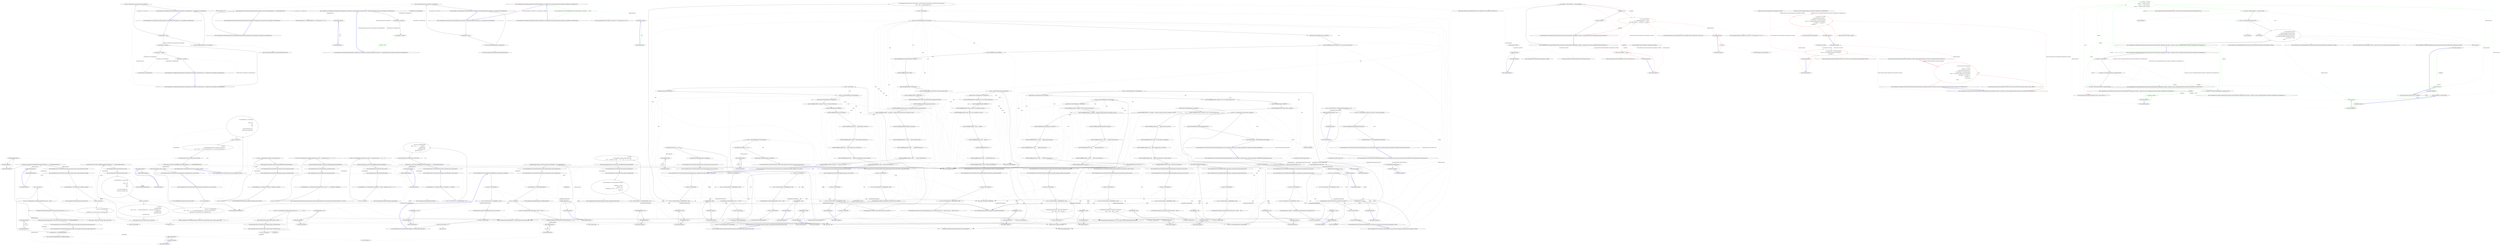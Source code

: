 digraph  {
n19 [label="out CommandLine.Core.TypeDescriptor", span=""];
n0 [cluster="CommandLine.Core.TypeDescriptor.TypeDescriptor(CommandLine.Core.TargetType, CSharpx.Maybe<int>, CSharpx.Maybe<CommandLine.Core.TypeDescriptor>)", label="Entry CommandLine.Core.TypeDescriptor.TypeDescriptor(CommandLine.Core.TargetType, CSharpx.Maybe<int>, CSharpx.Maybe<CommandLine.Core.TypeDescriptor>)", span="13-13"];
n1 [cluster="CommandLine.Core.TypeDescriptor.TypeDescriptor(CommandLine.Core.TargetType, CSharpx.Maybe<int>, CSharpx.Maybe<CommandLine.Core.TypeDescriptor>)", label="this.targetType = targetType", span="15-15"];
n2 [cluster="CommandLine.Core.TypeDescriptor.TypeDescriptor(CommandLine.Core.TargetType, CSharpx.Maybe<int>, CSharpx.Maybe<CommandLine.Core.TypeDescriptor>)", label="this.maxItems = maxItems", span="16-16"];
n3 [cluster="CommandLine.Core.TypeDescriptor.TypeDescriptor(CommandLine.Core.TargetType, CSharpx.Maybe<int>, CSharpx.Maybe<CommandLine.Core.TypeDescriptor>)", label="this.nextValue = nextValue", span="17-17"];
n4 [cluster="CommandLine.Core.TypeDescriptor.TypeDescriptor(CommandLine.Core.TargetType, CSharpx.Maybe<int>, CSharpx.Maybe<CommandLine.Core.TypeDescriptor>)", label="Exit CommandLine.Core.TypeDescriptor.TypeDescriptor(CommandLine.Core.TargetType, CSharpx.Maybe<int>, CSharpx.Maybe<CommandLine.Core.TypeDescriptor>)", span="13-13"];
n5 [cluster="CommandLine.Core.TypeDescriptor.Create(CommandLine.Core.TargetType, CSharpx.Maybe<int>, CommandLine.Core.TypeDescriptor)", label="Entry CommandLine.Core.TypeDescriptor.Create(CommandLine.Core.TargetType, CSharpx.Maybe<int>, CommandLine.Core.TypeDescriptor)", span="35-35"];
n6 [cluster="CommandLine.Core.TypeDescriptor.Create(CommandLine.Core.TargetType, CSharpx.Maybe<int>, CommandLine.Core.TypeDescriptor)", label="maximumItems == null", span="37-37"];
n8 [cluster="CommandLine.Core.TypeDescriptor.Create(CommandLine.Core.TargetType, CSharpx.Maybe<int>, CommandLine.Core.TypeDescriptor)", label="return new TypeDescriptor(tag, maximumItems, next.ToMaybe());", span="39-39"];
n7 [cluster="CommandLine.Core.TypeDescriptor.Create(CommandLine.Core.TargetType, CSharpx.Maybe<int>, CommandLine.Core.TypeDescriptor)", label="throw new ArgumentNullException(''maximumItems'');", span="37-37"];
n9 [cluster="CommandLine.Core.TypeDescriptor.Create(CommandLine.Core.TargetType, CSharpx.Maybe<int>, CommandLine.Core.TypeDescriptor)", label="Exit CommandLine.Core.TypeDescriptor.Create(CommandLine.Core.TargetType, CSharpx.Maybe<int>, CommandLine.Core.TypeDescriptor)", span="35-35"];
n10 [cluster="System.ArgumentNullException.ArgumentNullException(string)", label="Entry System.ArgumentNullException.ArgumentNullException(string)", span="0-0"];
n11 [cluster="T.ToMaybe<T>()", label="Entry T.ToMaybe<T>()", span="249-249"];
n12 [cluster="CommandLine.Core.TypeDescriptorExtensions.WithNextValue(CommandLine.Core.TypeDescriptor, CSharpx.Maybe<CommandLine.Core.TypeDescriptor>)", label="Entry CommandLine.Core.TypeDescriptorExtensions.WithNextValue(CommandLine.Core.TypeDescriptor, CSharpx.Maybe<CommandLine.Core.TypeDescriptor>)", span="45-45"];
n13 [cluster="CommandLine.Core.TypeDescriptorExtensions.WithNextValue(CommandLine.Core.TypeDescriptor, CSharpx.Maybe<CommandLine.Core.TypeDescriptor>)", label="return TypeDescriptor.Create(descriptor.TargetType, descriptor.MaxItems, nextValue.MapValueOrDefault(n => n, default(TypeDescriptor)));", span="47-47"];
n14 [cluster="CommandLine.Core.TypeDescriptorExtensions.WithNextValue(CommandLine.Core.TypeDescriptor, CSharpx.Maybe<CommandLine.Core.TypeDescriptor>)", label="Exit CommandLine.Core.TypeDescriptorExtensions.WithNextValue(CommandLine.Core.TypeDescriptor, CSharpx.Maybe<CommandLine.Core.TypeDescriptor>)", span="45-45"];
n15 [cluster="CSharpx.Maybe<T1>.MapValueOrDefault<T1, T2>(System.Func<T1, T2>, T2)", label="Entry CSharpx.Maybe<T1>.MapValueOrDefault<T1, T2>(System.Func<T1, T2>, T2)", span="377-377"];
n16 [cluster="lambda expression", label="Entry lambda expression", span="47-47"];
n17 [cluster="lambda expression", label=n, span="47-47"];
n18 [cluster="lambda expression", label="Exit lambda expression", span="47-47"];
m0_0 [cluster="CommandLine.Tests.Unit.ParserTests.When_HelpWriter_is_set_help_screen_is_generated()", file="InstanceBuilderTests.cs", label="Entry CommandLine.Tests.Unit.ParserTests.When_HelpWriter_is_set_help_screen_is_generated()", span="16-16"];
m0_1 [cluster="CommandLine.Tests.Unit.ParserTests.When_HelpWriter_is_set_help_screen_is_generated()", file="InstanceBuilderTests.cs", label="var writer = new StringWriter()", span="19-19"];
m0_2 [cluster="CommandLine.Tests.Unit.ParserTests.When_HelpWriter_is_set_help_screen_is_generated()", file="InstanceBuilderTests.cs", label="var sut = new Parser(with => with.HelpWriter = writer)", span="20-20"];
m0_4 [cluster="CommandLine.Tests.Unit.ParserTests.When_HelpWriter_is_set_help_screen_is_generated()", file="InstanceBuilderTests.cs", label="var text = writer.ToString()", span="26-26"];
m0_3 [cluster="CommandLine.Tests.Unit.ParserTests.When_HelpWriter_is_set_help_screen_is_generated()", file="InstanceBuilderTests.cs", label="sut.ParseArguments<Options_With_Required_Set_To_True>(new string[] { })", span="23-23"];
m0_5 [cluster="CommandLine.Tests.Unit.ParserTests.When_HelpWriter_is_set_help_screen_is_generated()", file="InstanceBuilderTests.cs", label="Assert.True(text.Length > 0)", span="27-27"];
m0_6 [cluster="CommandLine.Tests.Unit.ParserTests.When_HelpWriter_is_set_help_screen_is_generated()", file="InstanceBuilderTests.cs", label="Exit CommandLine.Tests.Unit.ParserTests.When_HelpWriter_is_set_help_screen_is_generated()", span="16-16"];
m0_97 [cluster="CommandLine.Tests.Unit.ParserTests.Parse_options_with_short_name_in_verbs_scenario(string, string[])", file="InstanceBuilderTests.cs", label="Entry CommandLine.Tests.Unit.ParserTests.Parse_options_with_short_name_in_verbs_scenario(string, string[])", span="189-189"];
m0_98 [cluster="CommandLine.Tests.Unit.ParserTests.Parse_options_with_short_name_in_verbs_scenario(string, string[])", file="InstanceBuilderTests.cs", label="var expectedOptions = new Commit_Verb() { Message = message }", span="192-192"];
m0_100 [cluster="CommandLine.Tests.Unit.ParserTests.Parse_options_with_short_name_in_verbs_scenario(string, string[])", file="InstanceBuilderTests.cs", label="var result = sut.ParseArguments(\r\n                args,\r\n                typeof(Add_Verb), typeof(Commit_Verb), typeof(Clone_Verb))", span="196-198"];
m0_99 [cluster="CommandLine.Tests.Unit.ParserTests.Parse_options_with_short_name_in_verbs_scenario(string, string[])", file="InstanceBuilderTests.cs", label="var sut = new Parser()", span="193-193"];
m0_102 [cluster="CommandLine.Tests.Unit.ParserTests.Parse_options_with_short_name_in_verbs_scenario(string, string[])", file="InstanceBuilderTests.cs", label="((Parsed<object>)result).Value.ShouldBeEquivalentTo(expectedOptions, o => o.RespectingRuntimeTypes())", span="202-202"];
m0_101 [cluster="CommandLine.Tests.Unit.ParserTests.Parse_options_with_short_name_in_verbs_scenario(string, string[])", file="InstanceBuilderTests.cs", label="Assert.IsType<Commit_Verb>(((Parsed<object>)result).Value)", span="201-201"];
m0_103 [cluster="CommandLine.Tests.Unit.ParserTests.Parse_options_with_short_name_in_verbs_scenario(string, string[])", file="InstanceBuilderTests.cs", label="Exit CommandLine.Tests.Unit.ParserTests.Parse_options_with_short_name_in_verbs_scenario(string, string[])", span="189-189"];
m0_130 [cluster="CommandLine.Tests.Unit.ParserTests.Explicit_help_request_with_immutable_instance_generates_help_requested_error()", file="InstanceBuilderTests.cs", label="Entry CommandLine.Tests.Unit.ParserTests.Explicit_help_request_with_immutable_instance_generates_help_requested_error()", span="265-265"];
m0_131 [cluster="CommandLine.Tests.Unit.ParserTests.Explicit_help_request_with_immutable_instance_generates_help_requested_error()", file="InstanceBuilderTests.cs", label="var expectedError = new HelpRequestedError()", span="268-268"];
m0_132 [cluster="CommandLine.Tests.Unit.ParserTests.Explicit_help_request_with_immutable_instance_generates_help_requested_error()", file="InstanceBuilderTests.cs", label="var sut = new Parser()", span="269-269"];
m0_135 [cluster="CommandLine.Tests.Unit.ParserTests.Explicit_help_request_with_immutable_instance_generates_help_requested_error()", file="InstanceBuilderTests.cs", label="((NotParsed<Immutable_Simple_Options>)result).Errors.Should().ContainSingle(e => e.Equals(expectedError))", span="276-276"];
m0_133 [cluster="CommandLine.Tests.Unit.ParserTests.Explicit_help_request_with_immutable_instance_generates_help_requested_error()", file="InstanceBuilderTests.cs", label="var result = sut.ParseArguments<Immutable_Simple_Options>(new[] { ''--help'' })", span="272-272"];
m0_134 [cluster="CommandLine.Tests.Unit.ParserTests.Explicit_help_request_with_immutable_instance_generates_help_requested_error()", file="InstanceBuilderTests.cs", label="((NotParsed<Immutable_Simple_Options>)result).Errors.Should().HaveCount(x => x == 1)", span="275-275"];
m0_136 [cluster="CommandLine.Tests.Unit.ParserTests.Explicit_help_request_with_immutable_instance_generates_help_requested_error()", file="InstanceBuilderTests.cs", label="Exit CommandLine.Tests.Unit.ParserTests.Explicit_help_request_with_immutable_instance_generates_help_requested_error()", span="265-265"];
m0_67 [cluster="CommandLine.Tests.Fakes.Simple_Options_With_Values.Simple_Options_With_Values()", file="InstanceBuilderTests.cs", label="Entry CommandLine.Tests.Fakes.Simple_Options_With_Values.Simple_Options_With_Values()", span="6-6"];
m0_191 [cluster="CommandLine.Tests.Unit.ParserTests.Implicit_help_screen_in_verb_scenario()", file="InstanceBuilderTests.cs", label="Entry CommandLine.Tests.Unit.ParserTests.Implicit_help_screen_in_verb_scenario()", span="332-332"];
m0_192 [cluster="CommandLine.Tests.Unit.ParserTests.Implicit_help_screen_in_verb_scenario()", file="InstanceBuilderTests.cs", label="var help = new StringWriter()", span="335-335"];
m0_193 [cluster="CommandLine.Tests.Unit.ParserTests.Implicit_help_screen_in_verb_scenario()", file="InstanceBuilderTests.cs", label="var sut = new Parser(config => config.HelpWriter = help)", span="336-336"];
m0_195 [cluster="CommandLine.Tests.Unit.ParserTests.Implicit_help_screen_in_verb_scenario()", file="InstanceBuilderTests.cs", label="var result = help.ToString()", span="340-340"];
m0_194 [cluster="CommandLine.Tests.Unit.ParserTests.Implicit_help_screen_in_verb_scenario()", file="InstanceBuilderTests.cs", label="sut.ParseArguments<Add_Verb, Commit_Verb, Clone_Verb>(new string[] { })", span="339-339"];
m0_196 [cluster="CommandLine.Tests.Unit.ParserTests.Implicit_help_screen_in_verb_scenario()", file="InstanceBuilderTests.cs", label="result.Length.Should().BeGreaterThan(0)", span="343-343"];
m0_197 [cluster="CommandLine.Tests.Unit.ParserTests.Implicit_help_screen_in_verb_scenario()", file="InstanceBuilderTests.cs", label="var lines = result.ToNotEmptyLines().TrimStringArray()", span="344-344"];
m0_198 [cluster="CommandLine.Tests.Unit.ParserTests.Implicit_help_screen_in_verb_scenario()", file="InstanceBuilderTests.cs", label="lines[0].Should().StartWithEquivalent(''CommandLine'')", span="345-345"];
m0_199 [cluster="CommandLine.Tests.Unit.ParserTests.Implicit_help_screen_in_verb_scenario()", file="InstanceBuilderTests.cs", label="lines[1].ShouldBeEquivalentTo(''Copyright (c) 2005 - 2015 Giacomo Stelluti Scala'')", span="346-346"];
m0_200 [cluster="CommandLine.Tests.Unit.ParserTests.Implicit_help_screen_in_verb_scenario()", file="InstanceBuilderTests.cs", label="lines[2].ShouldBeEquivalentTo(''ERROR(S):'')", span="347-347"];
m0_201 [cluster="CommandLine.Tests.Unit.ParserTests.Implicit_help_screen_in_verb_scenario()", file="InstanceBuilderTests.cs", label="lines[3].ShouldBeEquivalentTo(''No verb selected.'')", span="348-348"];
m0_202 [cluster="CommandLine.Tests.Unit.ParserTests.Implicit_help_screen_in_verb_scenario()", file="InstanceBuilderTests.cs", label="lines[4].ShouldBeEquivalentTo(''add        Add file contents to the index.'')", span="349-349"];
m0_203 [cluster="CommandLine.Tests.Unit.ParserTests.Implicit_help_screen_in_verb_scenario()", file="InstanceBuilderTests.cs", label="lines[5].ShouldBeEquivalentTo(''commit     Record changes to the repository.'')", span="350-350"];
m0_204 [cluster="CommandLine.Tests.Unit.ParserTests.Implicit_help_screen_in_verb_scenario()", file="InstanceBuilderTests.cs", label="lines[6].ShouldBeEquivalentTo(''clone      Clone a repository into a new directory.'')", span="351-351"];
m0_205 [cluster="CommandLine.Tests.Unit.ParserTests.Implicit_help_screen_in_verb_scenario()", file="InstanceBuilderTests.cs", label="lines[7].ShouldBeEquivalentTo(''help       Display more information on a specific command.'')", span="352-352"];
m0_206 [cluster="CommandLine.Tests.Unit.ParserTests.Implicit_help_screen_in_verb_scenario()", file="InstanceBuilderTests.cs", label="lines[8].ShouldBeEquivalentTo(''version    Display version information.'')", span="353-353"];
m0_207 [cluster="CommandLine.Tests.Unit.ParserTests.Implicit_help_screen_in_verb_scenario()", file="InstanceBuilderTests.cs", label="Exit CommandLine.Tests.Unit.ParserTests.Implicit_help_screen_in_verb_scenario()", span="332-332"];
m0_274 [cluster="CommandLine.Tests.Unit.ParserTests.Properly_formatted_help_screen_is_displayed_when_usage_is_defined_in_verb_scenario()", file="InstanceBuilderTests.cs", label="Entry CommandLine.Tests.Unit.ParserTests.Properly_formatted_help_screen_is_displayed_when_usage_is_defined_in_verb_scenario()", span="444-444"];
m0_275 [cluster="CommandLine.Tests.Unit.ParserTests.Properly_formatted_help_screen_is_displayed_when_usage_is_defined_in_verb_scenario()", file="InstanceBuilderTests.cs", label="var help = new StringWriter()", span="447-447"];
m0_276 [cluster="CommandLine.Tests.Unit.ParserTests.Properly_formatted_help_screen_is_displayed_when_usage_is_defined_in_verb_scenario()", file="InstanceBuilderTests.cs", label="var sut = new Parser(config => config.HelpWriter = help)", span="448-448"];
m0_278 [cluster="CommandLine.Tests.Unit.ParserTests.Properly_formatted_help_screen_is_displayed_when_usage_is_defined_in_verb_scenario()", file="InstanceBuilderTests.cs", label="var result = help.ToString()", span="453-453"];
m0_277 [cluster="CommandLine.Tests.Unit.ParserTests.Properly_formatted_help_screen_is_displayed_when_usage_is_defined_in_verb_scenario()", file="InstanceBuilderTests.cs", label="sut.ParseArguments<Add_Verb_With_Usage_Attribute, Commit_Verb_With_Usage_Attribute, Clone_Verb_With_Usage_Attribute>(\r\n                new[] { ''clone'', ''--badoption=@bad?value'' })", span="451-452"];
m0_279 [cluster="CommandLine.Tests.Unit.ParserTests.Properly_formatted_help_screen_is_displayed_when_usage_is_defined_in_verb_scenario()", file="InstanceBuilderTests.cs", label="var lines = result.ToNotEmptyLines().TrimStringArray()", span="456-456"];
m0_280 [cluster="CommandLine.Tests.Unit.ParserTests.Properly_formatted_help_screen_is_displayed_when_usage_is_defined_in_verb_scenario()", file="InstanceBuilderTests.cs", label="lines[0].Should().StartWithEquivalent(''CommandLine'')", span="457-457"];
m0_281 [cluster="CommandLine.Tests.Unit.ParserTests.Properly_formatted_help_screen_is_displayed_when_usage_is_defined_in_verb_scenario()", file="InstanceBuilderTests.cs", label="lines[1].ShouldBeEquivalentTo(''Copyright (c) 2005 - 2015 Giacomo Stelluti Scala'')", span="458-458"];
m0_282 [cluster="CommandLine.Tests.Unit.ParserTests.Properly_formatted_help_screen_is_displayed_when_usage_is_defined_in_verb_scenario()", file="InstanceBuilderTests.cs", label="lines[2].ShouldBeEquivalentTo(''ERROR(S):'')", span="459-459"];
m0_283 [cluster="CommandLine.Tests.Unit.ParserTests.Properly_formatted_help_screen_is_displayed_when_usage_is_defined_in_verb_scenario()", file="InstanceBuilderTests.cs", label="lines[3].ShouldBeEquivalentTo(''Option 'badoption' is unknown.'')", span="460-460"];
m0_284 [cluster="CommandLine.Tests.Unit.ParserTests.Properly_formatted_help_screen_is_displayed_when_usage_is_defined_in_verb_scenario()", file="InstanceBuilderTests.cs", label="lines[4].ShouldBeEquivalentTo(''USAGE:'')", span="461-461"];
m0_285 [cluster="CommandLine.Tests.Unit.ParserTests.Properly_formatted_help_screen_is_displayed_when_usage_is_defined_in_verb_scenario()", file="InstanceBuilderTests.cs", label="lines[5].ShouldBeEquivalentTo(''Basic cloning:'')", span="462-462"];
m0_286 [cluster="CommandLine.Tests.Unit.ParserTests.Properly_formatted_help_screen_is_displayed_when_usage_is_defined_in_verb_scenario()", file="InstanceBuilderTests.cs", label="lines[6].ShouldBeEquivalentTo(''git clone https://github.com/gsscoder/csharpx'')", span="463-463"];
m0_287 [cluster="CommandLine.Tests.Unit.ParserTests.Properly_formatted_help_screen_is_displayed_when_usage_is_defined_in_verb_scenario()", file="InstanceBuilderTests.cs", label="lines[7].ShouldBeEquivalentTo(''Cloning quietly:'')", span="464-464"];
m0_288 [cluster="CommandLine.Tests.Unit.ParserTests.Properly_formatted_help_screen_is_displayed_when_usage_is_defined_in_verb_scenario()", file="InstanceBuilderTests.cs", label="lines[8].ShouldBeEquivalentTo(''git clone --quiet https://github.com/gsscoder/railwaysharp'')", span="465-465"];
m0_289 [cluster="CommandLine.Tests.Unit.ParserTests.Properly_formatted_help_screen_is_displayed_when_usage_is_defined_in_verb_scenario()", file="InstanceBuilderTests.cs", label="lines[9].ShouldBeEquivalentTo(''Cloning without hard links:'')", span="466-466"];
m0_290 [cluster="CommandLine.Tests.Unit.ParserTests.Properly_formatted_help_screen_is_displayed_when_usage_is_defined_in_verb_scenario()", file="InstanceBuilderTests.cs", label="lines[10].ShouldBeEquivalentTo(''git clone --no-hardlinks https://github.com/gsscoder/csharpx'')", span="467-467"];
m0_291 [cluster="CommandLine.Tests.Unit.ParserTests.Properly_formatted_help_screen_is_displayed_when_usage_is_defined_in_verb_scenario()", file="InstanceBuilderTests.cs", label="lines[11].ShouldBeEquivalentTo(''--no-hardlinks    Optimize the cloning process from a repository on a local'')", span="468-468"];
m0_292 [cluster="CommandLine.Tests.Unit.ParserTests.Properly_formatted_help_screen_is_displayed_when_usage_is_defined_in_verb_scenario()", file="InstanceBuilderTests.cs", label="lines[12].ShouldBeEquivalentTo(''filesystem by copying files.'')", span="469-469"];
m0_293 [cluster="CommandLine.Tests.Unit.ParserTests.Properly_formatted_help_screen_is_displayed_when_usage_is_defined_in_verb_scenario()", file="InstanceBuilderTests.cs", label="lines[13].ShouldBeEquivalentTo(''-q, --quiet       Suppress summary message.'')", span="470-470"];
m0_294 [cluster="CommandLine.Tests.Unit.ParserTests.Properly_formatted_help_screen_is_displayed_when_usage_is_defined_in_verb_scenario()", file="InstanceBuilderTests.cs", label="lines[14].ShouldBeEquivalentTo(''--help            Display this help screen.'')", span="471-471"];
m0_295 [cluster="CommandLine.Tests.Unit.ParserTests.Properly_formatted_help_screen_is_displayed_when_usage_is_defined_in_verb_scenario()", file="InstanceBuilderTests.cs", label="lines[15].ShouldBeEquivalentTo(''--version         Display version information.'')", span="472-472"];
m0_296 [cluster="CommandLine.Tests.Unit.ParserTests.Properly_formatted_help_screen_is_displayed_when_usage_is_defined_in_verb_scenario()", file="InstanceBuilderTests.cs", label="lines[16].ShouldBeEquivalentTo(''URLS (pos. 0)     A list of url(s) to clone.'')", span="473-473"];
m0_297 [cluster="CommandLine.Tests.Unit.ParserTests.Properly_formatted_help_screen_is_displayed_when_usage_is_defined_in_verb_scenario()", file="InstanceBuilderTests.cs", label="Exit CommandLine.Tests.Unit.ParserTests.Properly_formatted_help_screen_is_displayed_when_usage_is_defined_in_verb_scenario()", span="444-444"];
m0_332 [cluster="CommandLine.Tests.Unit.ParserTests.When_IgnoreUnknownArguments_is_set_valid_unknown_arguments_avoid_a_failure_parsing_for_verbs(string[], CommandLine.Tests.Fakes.Commit_Verb)", file="InstanceBuilderTests.cs", label="Entry CommandLine.Tests.Unit.ParserTests.When_IgnoreUnknownArguments_is_set_valid_unknown_arguments_avoid_a_failure_parsing_for_verbs(string[], CommandLine.Tests.Fakes.Commit_Verb)", span="525-525"];
m0_333 [cluster="CommandLine.Tests.Unit.ParserTests.When_IgnoreUnknownArguments_is_set_valid_unknown_arguments_avoid_a_failure_parsing_for_verbs(string[], CommandLine.Tests.Fakes.Commit_Verb)", file="InstanceBuilderTests.cs", label="var sut = new Parser(config => config.IgnoreUnknownArguments = true)", span="530-530"];
m0_334 [cluster="CommandLine.Tests.Unit.ParserTests.When_IgnoreUnknownArguments_is_set_valid_unknown_arguments_avoid_a_failure_parsing_for_verbs(string[], CommandLine.Tests.Fakes.Commit_Verb)", file="InstanceBuilderTests.cs", label="var result = sut.ParseArguments<Add_Verb, Commit_Verb, Clone_Verb>(arguments)", span="533-533"];
m0_336 [cluster="CommandLine.Tests.Unit.ParserTests.When_IgnoreUnknownArguments_is_set_valid_unknown_arguments_avoid_a_failure_parsing_for_verbs(string[], CommandLine.Tests.Fakes.Commit_Verb)", file="InstanceBuilderTests.cs", label="result.WithParsed(opts => opts.ShouldBeEquivalentTo(expected))", span="537-537"];
m0_335 [cluster="CommandLine.Tests.Unit.ParserTests.When_IgnoreUnknownArguments_is_set_valid_unknown_arguments_avoid_a_failure_parsing_for_verbs(string[], CommandLine.Tests.Fakes.Commit_Verb)", file="InstanceBuilderTests.cs", label="result.Tag.ShouldBeEquivalentTo(ParserResultType.Parsed)", span="536-536"];
m0_337 [cluster="CommandLine.Tests.Unit.ParserTests.When_IgnoreUnknownArguments_is_set_valid_unknown_arguments_avoid_a_failure_parsing_for_verbs(string[], CommandLine.Tests.Fakes.Commit_Verb)", file="InstanceBuilderTests.cs", label="Exit CommandLine.Tests.Unit.ParserTests.When_IgnoreUnknownArguments_is_set_valid_unknown_arguments_avoid_a_failure_parsing_for_verbs(string[], CommandLine.Tests.Fakes.Commit_Verb)", span="525-525"];
m0_8 [cluster="CommandLine.Parser.Parser(System.Action<CommandLine.ParserSettings>)", file="InstanceBuilderTests.cs", label="Entry CommandLine.Parser.Parser(System.Action<CommandLine.ParserSettings>)", span="37-37"];
m0_11 [cluster="Unk.True", file="InstanceBuilderTests.cs", label="Entry Unk.True", span=""];
m0_147 [cluster="CommandLine.Tests.Unit.ParserTests.Explicit_help_request_with_immutable_instance_generates_help_screen()", file="InstanceBuilderTests.cs", label="Entry CommandLine.Tests.Unit.ParserTests.Explicit_help_request_with_immutable_instance_generates_help_screen()", span="281-281"];
m0_148 [cluster="CommandLine.Tests.Unit.ParserTests.Explicit_help_request_with_immutable_instance_generates_help_screen()", file="InstanceBuilderTests.cs", label="var help = new StringWriter()", span="284-284"];
m0_149 [cluster="CommandLine.Tests.Unit.ParserTests.Explicit_help_request_with_immutable_instance_generates_help_screen()", file="InstanceBuilderTests.cs", label="var sut = new Parser(config => config.HelpWriter = help)", span="285-285"];
m0_151 [cluster="CommandLine.Tests.Unit.ParserTests.Explicit_help_request_with_immutable_instance_generates_help_screen()", file="InstanceBuilderTests.cs", label="var result = help.ToString()", span="289-289"];
m0_150 [cluster="CommandLine.Tests.Unit.ParserTests.Explicit_help_request_with_immutable_instance_generates_help_screen()", file="InstanceBuilderTests.cs", label="sut.ParseArguments<Immutable_Simple_Options>(new[] { ''--help'' })", span="288-288"];
m0_152 [cluster="CommandLine.Tests.Unit.ParserTests.Explicit_help_request_with_immutable_instance_generates_help_screen()", file="InstanceBuilderTests.cs", label="result.Length.Should().BeGreaterThan(0)", span="292-292"];
m0_153 [cluster="CommandLine.Tests.Unit.ParserTests.Explicit_help_request_with_immutable_instance_generates_help_screen()", file="InstanceBuilderTests.cs", label="Exit CommandLine.Tests.Unit.ParserTests.Explicit_help_request_with_immutable_instance_generates_help_screen()", span="281-281"];
m0_61 [cluster="CommandLine.Tests.Unit.ParserTests.Parse_options_with_double_dash()", file="InstanceBuilderTests.cs", label="Entry CommandLine.Tests.Unit.ParserTests.Parse_options_with_double_dash()", span="112-112"];
m0_62 [cluster="CommandLine.Tests.Unit.ParserTests.Parse_options_with_double_dash()", file="InstanceBuilderTests.cs", label="var expectedOptions = new Simple_Options_With_Values\r\n                                  {\r\n                                      StringValue = ''astring'',\r\n                                      LongValue = 20L,\r\n                                      StringSequence = new[] { ''--aaa'', ''-b'', ''--ccc'' },\r\n                                      IntValue = 30\r\n                                  }", span="115-121"];
m0_63 [cluster="CommandLine.Tests.Unit.ParserTests.Parse_options_with_double_dash()", file="InstanceBuilderTests.cs", label="var sut = new Parser(with => with.EnableDashDash = true)", span="122-122"];
m0_65 [cluster="CommandLine.Tests.Unit.ParserTests.Parse_options_with_double_dash()", file="InstanceBuilderTests.cs", label="((Parsed<Simple_Options_With_Values>)result).Value.ShouldBeEquivalentTo(expectedOptions)", span="130-130"];
m0_64 [cluster="CommandLine.Tests.Unit.ParserTests.Parse_options_with_double_dash()", file="InstanceBuilderTests.cs", label="var result =\r\n                sut.ParseArguments<Simple_Options_With_Values>(\r\n                    new[] { ''--stringvalue'', ''astring'', ''--'', ''20'', ''--aaa'', ''-b'', ''--ccc'', ''30'' })", span="125-127"];
m0_66 [cluster="CommandLine.Tests.Unit.ParserTests.Parse_options_with_double_dash()", file="InstanceBuilderTests.cs", label="Exit CommandLine.Tests.Unit.ParserTests.Parse_options_with_double_dash()", span="112-112"];
m0_139 [cluster="Unk.ContainSingle", file="InstanceBuilderTests.cs", label="Entry Unk.ContainSingle", span=""];
m0_264 [cluster="CommandLine.Tests.Unit.ParserTests.Explicit_help_request_with_specific_verb_generates_help_screen()", file="InstanceBuilderTests.cs", label="Entry CommandLine.Tests.Unit.ParserTests.Explicit_help_request_with_specific_verb_generates_help_screen()", span="428-428"];
m0_265 [cluster="CommandLine.Tests.Unit.ParserTests.Explicit_help_request_with_specific_verb_generates_help_screen()", file="InstanceBuilderTests.cs", label="var help = new StringWriter()", span="431-431"];
m0_266 [cluster="CommandLine.Tests.Unit.ParserTests.Explicit_help_request_with_specific_verb_generates_help_screen()", file="InstanceBuilderTests.cs", label="var sut = new Parser(config => config.HelpWriter = help)", span="432-432"];
m0_268 [cluster="CommandLine.Tests.Unit.ParserTests.Explicit_help_request_with_specific_verb_generates_help_screen()", file="InstanceBuilderTests.cs", label="var result = help.ToString()", span="436-436"];
m0_267 [cluster="CommandLine.Tests.Unit.ParserTests.Explicit_help_request_with_specific_verb_generates_help_screen()", file="InstanceBuilderTests.cs", label="sut.ParseArguments<Add_Verb, Commit_Verb, Clone_Verb>(new[] { ''commit'', ''--help'' })", span="435-435"];
m0_269 [cluster="CommandLine.Tests.Unit.ParserTests.Explicit_help_request_with_specific_verb_generates_help_screen()", file="InstanceBuilderTests.cs", label="result.Length.Should().BeGreaterThan(0)", span="439-439"];
m0_270 [cluster="CommandLine.Tests.Unit.ParserTests.Explicit_help_request_with_specific_verb_generates_help_screen()", file="InstanceBuilderTests.cs", label="Exit CommandLine.Tests.Unit.ParserTests.Explicit_help_request_with_specific_verb_generates_help_screen()", span="428-428"];
m0_60 [cluster="Unk.>", file="InstanceBuilderTests.cs", label="Entry Unk.>", span=""];
m0_22 [cluster="CommandLine.Parser.ParseArguments(System.Collections.Generic.IEnumerable<string>, params System.Type[])", file="InstanceBuilderTests.cs", label="Entry CommandLine.Parser.ParseArguments(System.Collections.Generic.IEnumerable<string>, params System.Type[])", span="144-144"];
m0_35 [cluster="CommandLine.Parser.ParseArguments<T1, T2, T3>(System.Collections.Generic.IEnumerable<string>)", file="InstanceBuilderTests.cs", label="Entry CommandLine.Parser.ParseArguments<T1, T2, T3>(System.Collections.Generic.IEnumerable<string>)", span="46-46"];
m0_78 [cluster="CommandLine.Tests.Fakes.Add_Verb.Add_Verb()", file="InstanceBuilderTests.cs", label="Entry CommandLine.Tests.Fakes.Add_Verb.Add_Verb()", span="7-7"];
m0_108 [cluster="CommandLine.Tests.Unit.ParserTests.Parse_repeated_options_with_default_parser_in_verbs_scenario()", file="InstanceBuilderTests.cs", label="Entry CommandLine.Tests.Unit.ParserTests.Parse_repeated_options_with_default_parser_in_verbs_scenario()", span="207-207"];
m0_109 [cluster="CommandLine.Tests.Unit.ParserTests.Parse_repeated_options_with_default_parser_in_verbs_scenario()", file="InstanceBuilderTests.cs", label="var sut = Parser.Default", span="210-210"];
m0_110 [cluster="CommandLine.Tests.Unit.ParserTests.Parse_repeated_options_with_default_parser_in_verbs_scenario()", file="InstanceBuilderTests.cs", label="var result = sut.ParseArguments(\r\n                new[] { ''clone'', ''-q'', ''-q'', ''http://gsscoder.github.com/'', ''http://yes-to-nooo.github.com/'' },\r\n                typeof(Add_Verb), typeof(Commit_Verb), typeof(Clone_Verb))", span="213-215"];
m0_111 [cluster="CommandLine.Tests.Unit.ParserTests.Parse_repeated_options_with_default_parser_in_verbs_scenario()", file="InstanceBuilderTests.cs", label="Assert.IsType<NotParsed<object>>(result)", span="218-218"];
m0_112 [cluster="CommandLine.Tests.Unit.ParserTests.Parse_repeated_options_with_default_parser_in_verbs_scenario()", file="InstanceBuilderTests.cs", label="Exit CommandLine.Tests.Unit.ParserTests.Parse_repeated_options_with_default_parser_in_verbs_scenario()", span="207-207"];
m0_319 [cluster="CommandLine.Tests.Unit.ParserTests.When_IgnoreUnknownArguments_is_set_valid_unknown_arguments_avoid_a_failure_parsing(string[], CommandLine.Tests.Fakes.Simple_Options)", file="InstanceBuilderTests.cs", label="Entry CommandLine.Tests.Unit.ParserTests.When_IgnoreUnknownArguments_is_set_valid_unknown_arguments_avoid_a_failure_parsing(string[], CommandLine.Tests.Fakes.Simple_Options)", span="506-506"];
m0_320 [cluster="CommandLine.Tests.Unit.ParserTests.When_IgnoreUnknownArguments_is_set_valid_unknown_arguments_avoid_a_failure_parsing(string[], CommandLine.Tests.Fakes.Simple_Options)", file="InstanceBuilderTests.cs", label="var sut = new Parser(config => config.IgnoreUnknownArguments = true)", span="511-511"];
m0_321 [cluster="CommandLine.Tests.Unit.ParserTests.When_IgnoreUnknownArguments_is_set_valid_unknown_arguments_avoid_a_failure_parsing(string[], CommandLine.Tests.Fakes.Simple_Options)", file="InstanceBuilderTests.cs", label="var result = sut.ParseArguments<Simple_Options>(arguments)", span="514-514"];
m0_323 [cluster="CommandLine.Tests.Unit.ParserTests.When_IgnoreUnknownArguments_is_set_valid_unknown_arguments_avoid_a_failure_parsing(string[], CommandLine.Tests.Fakes.Simple_Options)", file="InstanceBuilderTests.cs", label="result.WithParsed(opts => opts.ShouldBeEquivalentTo(expected))", span="518-518"];
m0_322 [cluster="CommandLine.Tests.Unit.ParserTests.When_IgnoreUnknownArguments_is_set_valid_unknown_arguments_avoid_a_failure_parsing(string[], CommandLine.Tests.Fakes.Simple_Options)", file="InstanceBuilderTests.cs", label="result.Tag.ShouldBeEquivalentTo(ParserResultType.Parsed)", span="517-517"];
m0_324 [cluster="CommandLine.Tests.Unit.ParserTests.When_IgnoreUnknownArguments_is_set_valid_unknown_arguments_avoid_a_failure_parsing(string[], CommandLine.Tests.Fakes.Simple_Options)", file="InstanceBuilderTests.cs", label="Exit CommandLine.Tests.Unit.ParserTests.When_IgnoreUnknownArguments_is_set_valid_unknown_arguments_avoid_a_failure_parsing(string[], CommandLine.Tests.Fakes.Simple_Options)", span="506-506"];
m0_113 [cluster="CommandLine.Tests.Unit.ParserTests.Parse_verbs_using_generic_overload()", file="InstanceBuilderTests.cs", label="Entry CommandLine.Tests.Unit.ParserTests.Parse_verbs_using_generic_overload()", span="223-223"];
m0_114 [cluster="CommandLine.Tests.Unit.ParserTests.Parse_verbs_using_generic_overload()", file="InstanceBuilderTests.cs", label="var expectedOptions = new Clone_Verb\r\n                                  {\r\n                                      Quiet = true,\r\n                                      Urls =\r\n                                          new[]\r\n                                          {\r\n                                              ''http://gsscoder.github.com/'',\r\n                                              ''http://yes-to-nooo.github.com/''\r\n                                          }\r\n                                  }", span="226-235"];
m0_115 [cluster="CommandLine.Tests.Unit.ParserTests.Parse_verbs_using_generic_overload()", file="InstanceBuilderTests.cs", label="var sut = new Parser()", span="236-236"];
m0_118 [cluster="CommandLine.Tests.Unit.ParserTests.Parse_verbs_using_generic_overload()", file="InstanceBuilderTests.cs", label="((Parsed<object>)result).Value.ShouldBeEquivalentTo(expectedOptions, o => o.RespectingRuntimeTypes())", span="245-245"];
m0_116 [cluster="CommandLine.Tests.Unit.ParserTests.Parse_verbs_using_generic_overload()", file="InstanceBuilderTests.cs", label="var result =\r\n                sut.ParseArguments<Add_Verb, Commit_Verb, Clone_Verb>(\r\n                    new[] { ''clone'', ''-q'', ''http://gsscoder.github.com/'', ''http://yes-to-nooo.github.com/'' })", span="239-241"];
m0_117 [cluster="CommandLine.Tests.Unit.ParserTests.Parse_verbs_using_generic_overload()", file="InstanceBuilderTests.cs", label="Assert.IsType<Clone_Verb>(((Parsed<object>)result).Value)", span="244-244"];
m0_119 [cluster="CommandLine.Tests.Unit.ParserTests.Parse_verbs_using_generic_overload()", file="InstanceBuilderTests.cs", label="Exit CommandLine.Tests.Unit.ParserTests.Parse_verbs_using_generic_overload()", span="223-223"];
m0_183 [cluster="System.Collections.Generic.IEnumerable<string>.TrimStringArray()", file="InstanceBuilderTests.cs", label="Entry System.Collections.Generic.IEnumerable<string>.TrimStringArray()", span="15-15"];
m0_71 [cluster="CommandLine.Tests.Unit.ParserTests.Parse_options_with_double_dash_in_verbs_scenario()", file="InstanceBuilderTests.cs", label="Entry CommandLine.Tests.Unit.ParserTests.Parse_options_with_double_dash_in_verbs_scenario()", span="135-135"];
m0_72 [cluster="CommandLine.Tests.Unit.ParserTests.Parse_options_with_double_dash_in_verbs_scenario()", file="InstanceBuilderTests.cs", label="var expectedOptions = new Add_Verb { Patch = true, FileName = ''--strange-fn'' }", span="138-138"];
m0_73 [cluster="CommandLine.Tests.Unit.ParserTests.Parse_options_with_double_dash_in_verbs_scenario()", file="InstanceBuilderTests.cs", label="var sut = new Parser(with => with.EnableDashDash = true)", span="139-139"];
m0_76 [cluster="CommandLine.Tests.Unit.ParserTests.Parse_options_with_double_dash_in_verbs_scenario()", file="InstanceBuilderTests.cs", label="((Parsed<object>)result).Value.ShouldBeEquivalentTo(expectedOptions, o => o.RespectingRuntimeTypes())", span="150-150"];
m0_74 [cluster="CommandLine.Tests.Unit.ParserTests.Parse_options_with_double_dash_in_verbs_scenario()", file="InstanceBuilderTests.cs", label="var result = sut.ParseArguments(\r\n                new[] { ''add'', ''-p'', ''--'', ''--strange-fn'' },\r\n                typeof(Add_Verb),\r\n                typeof(Commit_Verb),\r\n                typeof(Clone_Verb))", span="142-146"];
m0_75 [cluster="CommandLine.Tests.Unit.ParserTests.Parse_options_with_double_dash_in_verbs_scenario()", file="InstanceBuilderTests.cs", label="Assert.IsType<Add_Verb>(((Parsed<object>)result).Value)", span="149-149"];
m0_77 [cluster="CommandLine.Tests.Unit.ParserTests.Parse_options_with_double_dash_in_verbs_scenario()", file="InstanceBuilderTests.cs", label="Exit CommandLine.Tests.Unit.ParserTests.Parse_options_with_double_dash_in_verbs_scenario()", span="135-135"];
m0_55 [cluster="CommandLine.Tests.Unit.ParserTests.Parse_repeated_options_with_default_parser()", file="InstanceBuilderTests.cs", label="Entry CommandLine.Tests.Unit.ParserTests.Parse_repeated_options_with_default_parser()", span="98-98"];
m0_56 [cluster="CommandLine.Tests.Unit.ParserTests.Parse_repeated_options_with_default_parser()", file="InstanceBuilderTests.cs", label="var sut = Parser.Default", span="101-101"];
m0_57 [cluster="CommandLine.Tests.Unit.ParserTests.Parse_repeated_options_with_default_parser()", file="InstanceBuilderTests.cs", label="var result = sut.ParseArguments<Options_With_Switches>(new[] { ''-i'', ''-i'', ''-o'', ''file'' })", span="104-104"];
m0_58 [cluster="CommandLine.Tests.Unit.ParserTests.Parse_repeated_options_with_default_parser()", file="InstanceBuilderTests.cs", label="Assert.IsType<NotParsed<Options_With_Switches>>(result)", span="107-107"];
m0_59 [cluster="CommandLine.Tests.Unit.ParserTests.Parse_repeated_options_with_default_parser()", file="InstanceBuilderTests.cs", label="Exit CommandLine.Tests.Unit.ParserTests.Parse_repeated_options_with_default_parser()", span="98-98"];
m0_7 [cluster="System.IO.StringWriter.StringWriter()", file="InstanceBuilderTests.cs", label="Entry System.IO.StringWriter.StringWriter()", span="0-0"];
m0_85 [cluster="Unk.RespectingRuntimeTypes", file="InstanceBuilderTests.cs", label="Entry Unk.RespectingRuntimeTypes", span=""];
m0_129 [cluster="CommandLine.Tests.Fakes.Immutable_Simple_Options.Immutable_Simple_Options(string, System.Collections.Generic.IEnumerable<int>, bool, long)", file="InstanceBuilderTests.cs", label="Entry CommandLine.Tests.Fakes.Immutable_Simple_Options.Immutable_Simple_Options(string, System.Collections.Generic.IEnumerable<int>, bool, long)", span="13-13"];
m0_154 [cluster="Unk.BeGreaterThan", file="InstanceBuilderTests.cs", label="Entry Unk.BeGreaterThan", span=""];
m0_158 [cluster="CommandLine.Tests.Unit.ParserTests.Explicit_version_request_generates_version_requested_error()", file="InstanceBuilderTests.cs", label="Entry CommandLine.Tests.Unit.ParserTests.Explicit_version_request_generates_version_requested_error()", span="297-297"];
m0_159 [cluster="CommandLine.Tests.Unit.ParserTests.Explicit_version_request_generates_version_requested_error()", file="InstanceBuilderTests.cs", label="var expectedError = new VersionRequestedError()", span="300-300"];
m0_160 [cluster="CommandLine.Tests.Unit.ParserTests.Explicit_version_request_generates_version_requested_error()", file="InstanceBuilderTests.cs", label="var sut = new Parser()", span="301-301"];
m0_163 [cluster="CommandLine.Tests.Unit.ParserTests.Explicit_version_request_generates_version_requested_error()", file="InstanceBuilderTests.cs", label="((NotParsed<Simple_Options>)result).Errors.Should().ContainSingle(e => e.Equals(expectedError))", span="308-308"];
m0_161 [cluster="CommandLine.Tests.Unit.ParserTests.Explicit_version_request_generates_version_requested_error()", file="InstanceBuilderTests.cs", label="var result = sut.ParseArguments<Simple_Options>(new[] { ''--version'' })", span="304-304"];
m0_162 [cluster="CommandLine.Tests.Unit.ParserTests.Explicit_version_request_generates_version_requested_error()", file="InstanceBuilderTests.cs", label="((NotParsed<Simple_Options>)result).Errors.Should().HaveCount(x => x == 1)", span="307-307"];
m0_164 [cluster="CommandLine.Tests.Unit.ParserTests.Explicit_version_request_generates_version_requested_error()", file="InstanceBuilderTests.cs", label="Exit CommandLine.Tests.Unit.ParserTests.Explicit_version_request_generates_version_requested_error()", span="297-297"];
m0_165 [cluster="CommandLine.VersionRequestedError.VersionRequestedError()", file="InstanceBuilderTests.cs", label="Entry CommandLine.VersionRequestedError.VersionRequestedError()", span="457-457"];
m0_48 [cluster="CommandLine.Tests.Unit.ParserTests.Parse_options_with_short_name(string, string[])", file="InstanceBuilderTests.cs", label="Entry CommandLine.Tests.Unit.ParserTests.Parse_options_with_short_name(string, string[])", span="83-83"];
m0_49 [cluster="CommandLine.Tests.Unit.ParserTests.Parse_options_with_short_name(string, string[])", file="InstanceBuilderTests.cs", label="var expectedOptions = new Options_With_Switches { OutputFile = outputFile }", span="86-86"];
m0_51 [cluster="CommandLine.Tests.Unit.ParserTests.Parse_options_with_short_name(string, string[])", file="InstanceBuilderTests.cs", label="var result = sut.ParseArguments<Options_With_Switches>(args)", span="90-90"];
m0_50 [cluster="CommandLine.Tests.Unit.ParserTests.Parse_options_with_short_name(string, string[])", file="InstanceBuilderTests.cs", label="var sut = new Parser()", span="87-87"];
m0_52 [cluster="CommandLine.Tests.Unit.ParserTests.Parse_options_with_short_name(string, string[])", file="InstanceBuilderTests.cs", label="((Parsed<Options_With_Switches>)result).Value.ShouldBeEquivalentTo(expectedOptions)", span="93-93"];
m0_53 [cluster="CommandLine.Tests.Unit.ParserTests.Parse_options_with_short_name(string, string[])", file="InstanceBuilderTests.cs", label="Exit CommandLine.Tests.Unit.ParserTests.Parse_options_with_short_name(string, string[])", span="83-83"];
m0_46 [cluster="CommandLine.Parser.Parser()", file="InstanceBuilderTests.cs", label="Entry CommandLine.Parser.Parser()", span="26-26"];
m0_211 [cluster="CommandLine.Tests.Unit.ParserTests.Double_dash_help_dispalys_verbs_index_in_verbs_scenario()", file="InstanceBuilderTests.cs", label="Entry CommandLine.Tests.Unit.ParserTests.Double_dash_help_dispalys_verbs_index_in_verbs_scenario()", span="358-358"];
m0_212 [cluster="CommandLine.Tests.Unit.ParserTests.Double_dash_help_dispalys_verbs_index_in_verbs_scenario()", file="InstanceBuilderTests.cs", label="var help = new StringWriter()", span="361-361"];
m0_213 [cluster="CommandLine.Tests.Unit.ParserTests.Double_dash_help_dispalys_verbs_index_in_verbs_scenario()", file="InstanceBuilderTests.cs", label="var sut = new Parser(config => config.HelpWriter = help)", span="362-362"];
m0_215 [cluster="CommandLine.Tests.Unit.ParserTests.Double_dash_help_dispalys_verbs_index_in_verbs_scenario()", file="InstanceBuilderTests.cs", label="var result = help.ToString()", span="366-366"];
m0_214 [cluster="CommandLine.Tests.Unit.ParserTests.Double_dash_help_dispalys_verbs_index_in_verbs_scenario()", file="InstanceBuilderTests.cs", label="sut.ParseArguments<Add_Verb, Commit_Verb, Clone_Verb>(new[] { ''--help'' })", span="365-365"];
m0_216 [cluster="CommandLine.Tests.Unit.ParserTests.Double_dash_help_dispalys_verbs_index_in_verbs_scenario()", file="InstanceBuilderTests.cs", label="var lines = result.ToNotEmptyLines().TrimStringArray()", span="369-369"];
m0_217 [cluster="CommandLine.Tests.Unit.ParserTests.Double_dash_help_dispalys_verbs_index_in_verbs_scenario()", file="InstanceBuilderTests.cs", label="lines[0].Should().StartWithEquivalent(''CommandLine'')", span="370-370"];
m0_218 [cluster="CommandLine.Tests.Unit.ParserTests.Double_dash_help_dispalys_verbs_index_in_verbs_scenario()", file="InstanceBuilderTests.cs", label="lines[1].ShouldBeEquivalentTo(''Copyright (c) 2005 - 2015 Giacomo Stelluti Scala'')", span="371-371"];
m0_219 [cluster="CommandLine.Tests.Unit.ParserTests.Double_dash_help_dispalys_verbs_index_in_verbs_scenario()", file="InstanceBuilderTests.cs", label="lines[2].ShouldBeEquivalentTo(''add        Add file contents to the index.'')", span="372-372"];
m0_220 [cluster="CommandLine.Tests.Unit.ParserTests.Double_dash_help_dispalys_verbs_index_in_verbs_scenario()", file="InstanceBuilderTests.cs", label="lines[3].ShouldBeEquivalentTo(''commit     Record changes to the repository.'')", span="373-373"];
m0_221 [cluster="CommandLine.Tests.Unit.ParserTests.Double_dash_help_dispalys_verbs_index_in_verbs_scenario()", file="InstanceBuilderTests.cs", label="lines[4].ShouldBeEquivalentTo(''clone      Clone a repository into a new directory.'')", span="374-374"];
m0_222 [cluster="CommandLine.Tests.Unit.ParserTests.Double_dash_help_dispalys_verbs_index_in_verbs_scenario()", file="InstanceBuilderTests.cs", label="lines[5].ShouldBeEquivalentTo(''help       Display more information on a specific command.'')", span="375-375"];
m0_223 [cluster="CommandLine.Tests.Unit.ParserTests.Double_dash_help_dispalys_verbs_index_in_verbs_scenario()", file="InstanceBuilderTests.cs", label="lines[6].ShouldBeEquivalentTo(''version    Display version information.'')", span="376-376"];
m0_224 [cluster="CommandLine.Tests.Unit.ParserTests.Double_dash_help_dispalys_verbs_index_in_verbs_scenario()", file="InstanceBuilderTests.cs", label="Exit CommandLine.Tests.Unit.ParserTests.Double_dash_help_dispalys_verbs_index_in_verbs_scenario()", span="358-358"];
m0_361 [cluster="lambda expression", file="InstanceBuilderTests.cs", label="Entry lambda expression", span="547-547"];
m0_13 [cluster="lambda expression", file="InstanceBuilderTests.cs", label="with.HelpWriter = writer", span="20-20"];
m0_12 [cluster="lambda expression", file="InstanceBuilderTests.cs", label="Entry lambda expression", span="20-20"];
m0_14 [cluster="lambda expression", file="InstanceBuilderTests.cs", label="Exit lambda expression", span="20-20"];
m0_26 [cluster="lambda expression", file="InstanceBuilderTests.cs", label="with.HelpWriter = writer", span="36-36"];
m0_25 [cluster="lambda expression", file="InstanceBuilderTests.cs", label="Entry lambda expression", span="36-36"];
m0_27 [cluster="lambda expression", file="InstanceBuilderTests.cs", label="Exit lambda expression", span="36-36"];
m0_37 [cluster="lambda expression", file="InstanceBuilderTests.cs", label="with.HelpWriter = writer", span="52-52"];
m0_36 [cluster="lambda expression", file="InstanceBuilderTests.cs", label="Entry lambda expression", span="52-52"];
m0_38 [cluster="lambda expression", file="InstanceBuilderTests.cs", label="Exit lambda expression", span="52-52"];
m0_69 [cluster="lambda expression", file="InstanceBuilderTests.cs", label="with.EnableDashDash = true", span="122-122"];
m0_68 [cluster="lambda expression", file="InstanceBuilderTests.cs", label="Entry lambda expression", span="122-122"];
m0_70 [cluster="lambda expression", file="InstanceBuilderTests.cs", label="Exit lambda expression", span="122-122"];
m0_80 [cluster="lambda expression", file="InstanceBuilderTests.cs", label="with.EnableDashDash = true", span="139-139"];
m0_82 [cluster="lambda expression", file="InstanceBuilderTests.cs", label="Entry lambda expression", span="150-150"];
m0_79 [cluster="lambda expression", file="InstanceBuilderTests.cs", label="Entry lambda expression", span="139-139"];
m0_81 [cluster="lambda expression", file="InstanceBuilderTests.cs", label="Exit lambda expression", span="139-139"];
m0_83 [cluster="lambda expression", file="InstanceBuilderTests.cs", label="o.RespectingRuntimeTypes()", span="150-150"];
m0_84 [cluster="lambda expression", file="InstanceBuilderTests.cs", label="Exit lambda expression", span="150-150"];
m0_94 [cluster="lambda expression", file="InstanceBuilderTests.cs", label="Entry lambda expression", span="180-180"];
m0_95 [cluster="lambda expression", file="InstanceBuilderTests.cs", label="o.RespectingRuntimeTypes()", span="180-180"];
m0_96 [cluster="lambda expression", file="InstanceBuilderTests.cs", label="Exit lambda expression", span="180-180"];
m0_105 [cluster="lambda expression", file="InstanceBuilderTests.cs", label="Entry lambda expression", span="202-202"];
m0_106 [cluster="lambda expression", file="InstanceBuilderTests.cs", label="o.RespectingRuntimeTypes()", span="202-202"];
m0_107 [cluster="lambda expression", file="InstanceBuilderTests.cs", label="Exit lambda expression", span="202-202"];
m0_120 [cluster="lambda expression", file="InstanceBuilderTests.cs", label="Entry lambda expression", span="245-245"];
m0_121 [cluster="lambda expression", file="InstanceBuilderTests.cs", label="o.RespectingRuntimeTypes()", span="245-245"];
m0_122 [cluster="lambda expression", file="InstanceBuilderTests.cs", label="Exit lambda expression", span="245-245"];
m0_144 [cluster="lambda expression", file="InstanceBuilderTests.cs", label="e.Equals(expectedError)", span="276-276"];
m0_140 [cluster="lambda expression", file="InstanceBuilderTests.cs", label="Entry lambda expression", span="275-275"];
m0_143 [cluster="lambda expression", file="InstanceBuilderTests.cs", label="Entry lambda expression", span="276-276"];
m0_141 [cluster="lambda expression", file="InstanceBuilderTests.cs", label="x == 1", span="275-275"];
m0_142 [cluster="lambda expression", file="InstanceBuilderTests.cs", label="Exit lambda expression", span="275-275"];
m0_145 [cluster="lambda expression", file="InstanceBuilderTests.cs", label="Exit lambda expression", span="276-276"];
m0_156 [cluster="lambda expression", file="InstanceBuilderTests.cs", label="config.HelpWriter = help", span="285-285"];
m0_155 [cluster="lambda expression", file="InstanceBuilderTests.cs", label="Entry lambda expression", span="285-285"];
m0_157 [cluster="lambda expression", file="InstanceBuilderTests.cs", label="Exit lambda expression", span="285-285"];
m0_170 [cluster="lambda expression", file="InstanceBuilderTests.cs", label="e.Equals(expectedError)", span="308-308"];
m0_166 [cluster="lambda expression", file="InstanceBuilderTests.cs", label="Entry lambda expression", span="307-307"];
m0_169 [cluster="lambda expression", file="InstanceBuilderTests.cs", label="Entry lambda expression", span="308-308"];
m0_167 [cluster="lambda expression", file="InstanceBuilderTests.cs", label="x == 1", span="307-307"];
m0_168 [cluster="lambda expression", file="InstanceBuilderTests.cs", label="Exit lambda expression", span="307-307"];
m0_171 [cluster="lambda expression", file="InstanceBuilderTests.cs", label="Exit lambda expression", span="308-308"];
m0_186 [cluster="lambda expression", file="InstanceBuilderTests.cs", label="config.HelpWriter = help", span="317-317"];
m0_188 [cluster="lambda expression", file="InstanceBuilderTests.cs", label="Entry lambda expression", span="326-326"];
m0_185 [cluster="lambda expression", file="InstanceBuilderTests.cs", label="Entry lambda expression", span="317-317"];
m0_187 [cluster="lambda expression", file="InstanceBuilderTests.cs", label="Exit lambda expression", span="317-317"];
m0_189 [cluster="lambda expression", file="InstanceBuilderTests.cs", label="x == 1", span="326-326"];
m0_190 [cluster="lambda expression", file="InstanceBuilderTests.cs", label="Exit lambda expression", span="326-326"];
m0_209 [cluster="lambda expression", file="InstanceBuilderTests.cs", label="config.HelpWriter = help", span="336-336"];
m0_208 [cluster="lambda expression", file="InstanceBuilderTests.cs", label="Entry lambda expression", span="336-336"];
m0_210 [cluster="lambda expression", file="InstanceBuilderTests.cs", label="Exit lambda expression", span="336-336"];
m0_226 [cluster="lambda expression", file="InstanceBuilderTests.cs", label="config.HelpWriter = help", span="362-362"];
m0_225 [cluster="lambda expression", file="InstanceBuilderTests.cs", label="Entry lambda expression", span="362-362"];
m0_227 [cluster="lambda expression", file="InstanceBuilderTests.cs", label="Exit lambda expression", span="362-362"];
m0_239 [cluster="lambda expression", file="InstanceBuilderTests.cs", label="config.HelpWriter = help", span="387-387"];
m0_241 [cluster="lambda expression", file="InstanceBuilderTests.cs", label="Entry lambda expression", span="396-396"];
m0_238 [cluster="lambda expression", file="InstanceBuilderTests.cs", label="Entry lambda expression", span="387-387"];
m0_240 [cluster="lambda expression", file="InstanceBuilderTests.cs", label="Exit lambda expression", span="387-387"];
m0_242 [cluster="lambda expression", file="InstanceBuilderTests.cs", label="x == 1", span="396-396"];
m0_243 [cluster="lambda expression", file="InstanceBuilderTests.cs", label="Exit lambda expression", span="396-396"];
m0_262 [cluster="lambda expression", file="InstanceBuilderTests.cs", label="config.HelpWriter = help", span="406-406"];
m0_261 [cluster="lambda expression", file="InstanceBuilderTests.cs", label="Entry lambda expression", span="406-406"];
m0_263 [cluster="lambda expression", file="InstanceBuilderTests.cs", label="Exit lambda expression", span="406-406"];
m0_272 [cluster="lambda expression", file="InstanceBuilderTests.cs", label="config.HelpWriter = help", span="432-432"];
m0_271 [cluster="lambda expression", file="InstanceBuilderTests.cs", label="Entry lambda expression", span="432-432"];
m0_273 [cluster="lambda expression", file="InstanceBuilderTests.cs", label="Exit lambda expression", span="432-432"];
m0_299 [cluster="lambda expression", file="InstanceBuilderTests.cs", label="config.HelpWriter = help", span="448-448"];
m0_298 [cluster="lambda expression", file="InstanceBuilderTests.cs", label="Entry lambda expression", span="448-448"];
m0_300 [cluster="lambda expression", file="InstanceBuilderTests.cs", label="Exit lambda expression", span="448-448"];
m0_317 [cluster="lambda expression", file="InstanceBuilderTests.cs", label="config.HelpWriter = help", span="483-483"];
m0_316 [cluster="lambda expression", file="InstanceBuilderTests.cs", label="Entry lambda expression", span="483-483"];
m0_318 [cluster="lambda expression", file="InstanceBuilderTests.cs", label="Exit lambda expression", span="483-483"];
m0_330 [cluster="lambda expression", file="InstanceBuilderTests.cs", label="opts.ShouldBeEquivalentTo(expected)", span="518-518"];
m0_327 [cluster="lambda expression", file="InstanceBuilderTests.cs", label="config.IgnoreUnknownArguments = true", span="511-511"];
m0_329 [cluster="lambda expression", file="InstanceBuilderTests.cs", label="Entry lambda expression", span="518-518"];
m0_326 [cluster="lambda expression", file="InstanceBuilderTests.cs", label="Entry lambda expression", span="511-511"];
m0_328 [cluster="lambda expression", file="InstanceBuilderTests.cs", label="Exit lambda expression", span="511-511"];
m0_331 [cluster="lambda expression", file="InstanceBuilderTests.cs", label="Exit lambda expression", span="518-518"];
m0_342 [cluster="lambda expression", file="InstanceBuilderTests.cs", label="opts.ShouldBeEquivalentTo(expected)", span="537-537"];
m0_339 [cluster="lambda expression", file="InstanceBuilderTests.cs", label="config.IgnoreUnknownArguments = true", span="530-530"];
m0_341 [cluster="lambda expression", file="InstanceBuilderTests.cs", label="Entry lambda expression", span="537-537"];
m0_338 [cluster="lambda expression", file="InstanceBuilderTests.cs", label="Entry lambda expression", span="530-530"];
m0_340 [cluster="lambda expression", file="InstanceBuilderTests.cs", label="Exit lambda expression", span="530-530"];
m0_343 [cluster="lambda expression", file="InstanceBuilderTests.cs", label="Exit lambda expression", span="537-537"];
m0_362 [cluster="lambda expression", file="InstanceBuilderTests.cs", label="config.HelpWriter = help", span="547-547"];
m0_363 [cluster="lambda expression", file="InstanceBuilderTests.cs", label="Exit lambda expression", span="547-547"];
m0_244 [cluster="CommandLine.Tests.Unit.ParserTests.Errors_of_type_MutuallyExclusiveSetError_are_properly_formatted()", file="InstanceBuilderTests.cs", label="Entry CommandLine.Tests.Unit.ParserTests.Errors_of_type_MutuallyExclusiveSetError_are_properly_formatted()", span="402-402"];
m0_245 [cluster="CommandLine.Tests.Unit.ParserTests.Errors_of_type_MutuallyExclusiveSetError_are_properly_formatted()", file="InstanceBuilderTests.cs", label="var help = new StringWriter()", span="405-405"];
m0_246 [cluster="CommandLine.Tests.Unit.ParserTests.Errors_of_type_MutuallyExclusiveSetError_are_properly_formatted()", file="InstanceBuilderTests.cs", label="var sut = new Parser(config => config.HelpWriter = help)", span="406-406"];
m0_248 [cluster="CommandLine.Tests.Unit.ParserTests.Errors_of_type_MutuallyExclusiveSetError_are_properly_formatted()", file="InstanceBuilderTests.cs", label="var result = help.ToString()", span="410-410"];
m0_247 [cluster="CommandLine.Tests.Unit.ParserTests.Errors_of_type_MutuallyExclusiveSetError_are_properly_formatted()", file="InstanceBuilderTests.cs", label="sut.ParseArguments<Options_With_Two_Option_Required_Set_To_True_And_Two_Sets>(new[] { ''--weburl=value.com'', ''--ftpurl=value.org'' })", span="409-409"];
m0_249 [cluster="CommandLine.Tests.Unit.ParserTests.Errors_of_type_MutuallyExclusiveSetError_are_properly_formatted()", file="InstanceBuilderTests.cs", label="var lines = result.ToNotEmptyLines().TrimStringArray()", span="413-413"];
m0_250 [cluster="CommandLine.Tests.Unit.ParserTests.Errors_of_type_MutuallyExclusiveSetError_are_properly_formatted()", file="InstanceBuilderTests.cs", label="lines[0].Should().StartWithEquivalent(''CommandLine'')", span="414-414"];
m0_251 [cluster="CommandLine.Tests.Unit.ParserTests.Errors_of_type_MutuallyExclusiveSetError_are_properly_formatted()", file="InstanceBuilderTests.cs", label="lines[1].ShouldBeEquivalentTo(''Copyright (c) 2005 - 2015 Giacomo Stelluti Scala'')", span="415-415"];
m0_252 [cluster="CommandLine.Tests.Unit.ParserTests.Errors_of_type_MutuallyExclusiveSetError_are_properly_formatted()", file="InstanceBuilderTests.cs", label="lines[2].ShouldBeEquivalentTo(''ERROR(S):'')", span="416-416"];
m0_253 [cluster="CommandLine.Tests.Unit.ParserTests.Errors_of_type_MutuallyExclusiveSetError_are_properly_formatted()", file="InstanceBuilderTests.cs", label="lines[3].ShouldBeEquivalentTo(''Option: 'weburl' is not compatible with: 'ftpurl'.'')", span="417-417"];
m0_254 [cluster="CommandLine.Tests.Unit.ParserTests.Errors_of_type_MutuallyExclusiveSetError_are_properly_formatted()", file="InstanceBuilderTests.cs", label="lines[4].ShouldBeEquivalentTo(''Option: 'ftpurl' is not compatible with: 'weburl'.'')", span="418-418"];
m0_255 [cluster="CommandLine.Tests.Unit.ParserTests.Errors_of_type_MutuallyExclusiveSetError_are_properly_formatted()", file="InstanceBuilderTests.cs", label="lines[5].ShouldBeEquivalentTo(''--weburl     Required.'')", span="419-419"];
m0_256 [cluster="CommandLine.Tests.Unit.ParserTests.Errors_of_type_MutuallyExclusiveSetError_are_properly_formatted()", file="InstanceBuilderTests.cs", label="lines[6].ShouldBeEquivalentTo(''--ftpurl     Required.'')", span="420-420"];
m0_257 [cluster="CommandLine.Tests.Unit.ParserTests.Errors_of_type_MutuallyExclusiveSetError_are_properly_formatted()", file="InstanceBuilderTests.cs", label="lines[7].ShouldBeEquivalentTo(''-a'')", span="421-421"];
m0_258 [cluster="CommandLine.Tests.Unit.ParserTests.Errors_of_type_MutuallyExclusiveSetError_are_properly_formatted()", file="InstanceBuilderTests.cs", label="lines[8].ShouldBeEquivalentTo(''--help       Display this help screen.'')", span="422-422"];
m0_259 [cluster="CommandLine.Tests.Unit.ParserTests.Errors_of_type_MutuallyExclusiveSetError_are_properly_formatted()", file="InstanceBuilderTests.cs", label="lines[9].ShouldBeEquivalentTo(''--version    Display version information.'')", span="423-423"];
m0_260 [cluster="CommandLine.Tests.Unit.ParserTests.Errors_of_type_MutuallyExclusiveSetError_are_properly_formatted()", file="InstanceBuilderTests.cs", label="Exit CommandLine.Tests.Unit.ParserTests.Errors_of_type_MutuallyExclusiveSetError_are_properly_formatted()", span="402-402"];
m0_93 [cluster="CommandLine.Tests.Fakes.Clone_Verb.Clone_Verb()", file="InstanceBuilderTests.cs", label="Entry CommandLine.Tests.Fakes.Clone_Verb.Clone_Verb()", span="36-36"];
m0_28 [cluster="CommandLine.Tests.Unit.ParserTests.When_HelpWriter_is_set_help_screen_is_generated_in_verbs_scenario_using_generic_overload()", file="InstanceBuilderTests.cs", label="Entry CommandLine.Tests.Unit.ParserTests.When_HelpWriter_is_set_help_screen_is_generated_in_verbs_scenario_using_generic_overload()", span="48-48"];
m0_29 [cluster="CommandLine.Tests.Unit.ParserTests.When_HelpWriter_is_set_help_screen_is_generated_in_verbs_scenario_using_generic_overload()", file="InstanceBuilderTests.cs", label="var writer = new StringWriter()", span="51-51"];
m0_30 [cluster="CommandLine.Tests.Unit.ParserTests.When_HelpWriter_is_set_help_screen_is_generated_in_verbs_scenario_using_generic_overload()", file="InstanceBuilderTests.cs", label="var sut = new Parser(with => with.HelpWriter = writer)", span="52-52"];
m0_32 [cluster="CommandLine.Tests.Unit.ParserTests.When_HelpWriter_is_set_help_screen_is_generated_in_verbs_scenario_using_generic_overload()", file="InstanceBuilderTests.cs", label="var text = writer.ToString()", span="58-58"];
m0_31 [cluster="CommandLine.Tests.Unit.ParserTests.When_HelpWriter_is_set_help_screen_is_generated_in_verbs_scenario_using_generic_overload()", file="InstanceBuilderTests.cs", label="sut.ParseArguments<Add_Verb, Commit_Verb, Clone_Verb>(new string[] { })", span="55-55"];
m0_33 [cluster="CommandLine.Tests.Unit.ParserTests.When_HelpWriter_is_set_help_screen_is_generated_in_verbs_scenario_using_generic_overload()", file="InstanceBuilderTests.cs", label="text.Should().NotBeEmpty()", span="59-59"];
m0_34 [cluster="CommandLine.Tests.Unit.ParserTests.When_HelpWriter_is_set_help_screen_is_generated_in_verbs_scenario_using_generic_overload()", file="InstanceBuilderTests.cs", label="Exit CommandLine.Tests.Unit.ParserTests.When_HelpWriter_is_set_help_screen_is_generated_in_verbs_scenario_using_generic_overload()", span="48-48"];
m0_23 [cluster="Unk.Should", file="InstanceBuilderTests.cs", label="Entry Unk.Should", span=""];
m0_146 [cluster="Unk.Equals", file="InstanceBuilderTests.cs", label="Entry Unk.Equals", span=""];
m0_24 [cluster="Unk.NotBeEmpty", file="InstanceBuilderTests.cs", label="Entry Unk.NotBeEmpty", span=""];
m0_10 [cluster="System.IO.StringWriter.ToString()", file="InstanceBuilderTests.cs", label="Entry System.IO.StringWriter.ToString()", span="0-0"];
m0_184 [cluster="Unk.StartWithEquivalent", file="InstanceBuilderTests.cs", label="Entry Unk.StartWithEquivalent", span=""];
m0_138 [cluster="Unk.HaveCount", file="InstanceBuilderTests.cs", label="Entry Unk.HaveCount", span=""];
m0_39 [cluster="CommandLine.Tests.Unit.ParserTests.Parse_options()", file="InstanceBuilderTests.cs", label="Entry CommandLine.Tests.Unit.ParserTests.Parse_options()", span="64-64"];
m0_40 [cluster="CommandLine.Tests.Unit.ParserTests.Parse_options()", file="InstanceBuilderTests.cs", label="var expectedOptions = new Simple_Options { StringValue = ''strvalue'', IntSequence = new[] { 1, 2, 3 } }", span="67-67"];
m0_41 [cluster="CommandLine.Tests.Unit.ParserTests.Parse_options()", file="InstanceBuilderTests.cs", label="var sut = new Parser()", span="68-68"];
m0_43 [cluster="CommandLine.Tests.Unit.ParserTests.Parse_options()", file="InstanceBuilderTests.cs", label="((Parsed<Simple_Options>)result).Value.ShouldBeEquivalentTo(expectedOptions)", span="74-74"];
m0_42 [cluster="CommandLine.Tests.Unit.ParserTests.Parse_options()", file="InstanceBuilderTests.cs", label="var result = sut.ParseArguments<Simple_Options>(new[] { ''--stringvalue=strvalue'', ''-i1'', ''2'', ''3'' })", span="71-71"];
m0_44 [cluster="CommandLine.Tests.Unit.ParserTests.Parse_options()", file="InstanceBuilderTests.cs", label="Exit CommandLine.Tests.Unit.ParserTests.Parse_options()", span="64-64"];
m0_172 [cluster="CommandLine.Tests.Unit.ParserTests.Explicit_version_request_generates_version_info_screen()", file="InstanceBuilderTests.cs", label="Entry CommandLine.Tests.Unit.ParserTests.Explicit_version_request_generates_version_info_screen()", span="313-313"];
m0_173 [cluster="CommandLine.Tests.Unit.ParserTests.Explicit_version_request_generates_version_info_screen()", file="InstanceBuilderTests.cs", label="var help = new StringWriter()", span="316-316"];
m0_174 [cluster="CommandLine.Tests.Unit.ParserTests.Explicit_version_request_generates_version_info_screen()", file="InstanceBuilderTests.cs", label="var sut = new Parser(config => config.HelpWriter = help)", span="317-317"];
m0_176 [cluster="CommandLine.Tests.Unit.ParserTests.Explicit_version_request_generates_version_info_screen()", file="InstanceBuilderTests.cs", label="var result = help.ToString()", span="321-321"];
m0_175 [cluster="CommandLine.Tests.Unit.ParserTests.Explicit_version_request_generates_version_info_screen()", file="InstanceBuilderTests.cs", label="sut.ParseArguments<Simple_Options>(new[] { ''--version'' })", span="320-320"];
m0_177 [cluster="CommandLine.Tests.Unit.ParserTests.Explicit_version_request_generates_version_info_screen()", file="InstanceBuilderTests.cs", label="result.Length.Should().BeGreaterThan(0)", span="324-324"];
m0_178 [cluster="CommandLine.Tests.Unit.ParserTests.Explicit_version_request_generates_version_info_screen()", file="InstanceBuilderTests.cs", label="var lines = result.ToNotEmptyLines().TrimStringArray()", span="325-325"];
m0_179 [cluster="CommandLine.Tests.Unit.ParserTests.Explicit_version_request_generates_version_info_screen()", file="InstanceBuilderTests.cs", label="lines.Should().HaveCount(x => x == 1)", span="326-326"];
m0_180 [cluster="CommandLine.Tests.Unit.ParserTests.Explicit_version_request_generates_version_info_screen()", file="InstanceBuilderTests.cs", label="lines[0].Should().StartWithEquivalent(''CommandLine'')", span="327-327"];
m0_181 [cluster="CommandLine.Tests.Unit.ParserTests.Explicit_version_request_generates_version_info_screen()", file="InstanceBuilderTests.cs", label="Exit CommandLine.Tests.Unit.ParserTests.Explicit_version_request_generates_version_info_screen()", span="313-313"];
m0_344 [cluster="CommandLine.Tests.Unit.ParserTests.Properly_formatted_help_screen_excludes_help_as_unknown_option()", file="InstanceBuilderTests.cs", label="Entry CommandLine.Tests.Unit.ParserTests.Properly_formatted_help_screen_excludes_help_as_unknown_option()", span="543-543"];
m0_345 [cluster="CommandLine.Tests.Unit.ParserTests.Properly_formatted_help_screen_excludes_help_as_unknown_option()", file="InstanceBuilderTests.cs", label="var help = new StringWriter()", span="546-546"];
m0_346 [cluster="CommandLine.Tests.Unit.ParserTests.Properly_formatted_help_screen_excludes_help_as_unknown_option()", file="InstanceBuilderTests.cs", label="var sut = new Parser(config => config.HelpWriter = help)", span="547-547"];
m0_348 [cluster="CommandLine.Tests.Unit.ParserTests.Properly_formatted_help_screen_excludes_help_as_unknown_option()", file="InstanceBuilderTests.cs", label="var result = help.ToString()", span="552-552"];
m0_347 [cluster="CommandLine.Tests.Unit.ParserTests.Properly_formatted_help_screen_excludes_help_as_unknown_option()", file="InstanceBuilderTests.cs", label="sut.ParseArguments<Add_Verb, Commit_Verb, Clone_Verb>(\r\n                new[] { ''clone'', ''--bad-arg'', ''--help'' })", span="550-551"];
m0_349 [cluster="CommandLine.Tests.Unit.ParserTests.Properly_formatted_help_screen_excludes_help_as_unknown_option()", file="InstanceBuilderTests.cs", label="var lines = result.ToNotEmptyLines().TrimStringArray()", span="555-555"];
m0_350 [cluster="CommandLine.Tests.Unit.ParserTests.Properly_formatted_help_screen_excludes_help_as_unknown_option()", file="InstanceBuilderTests.cs", label="lines[0].Should().StartWithEquivalent(''CommandLine'')", span="556-556"];
m0_351 [cluster="CommandLine.Tests.Unit.ParserTests.Properly_formatted_help_screen_excludes_help_as_unknown_option()", file="InstanceBuilderTests.cs", label="lines[1].ShouldBeEquivalentTo(''Copyright (c) 2005 - 2015 Giacomo Stelluti Scala'')", span="557-557"];
m0_352 [cluster="CommandLine.Tests.Unit.ParserTests.Properly_formatted_help_screen_excludes_help_as_unknown_option()", file="InstanceBuilderTests.cs", label="lines[2].ShouldBeEquivalentTo(''ERROR(S):'')", span="558-558"];
m0_353 [cluster="CommandLine.Tests.Unit.ParserTests.Properly_formatted_help_screen_excludes_help_as_unknown_option()", file="InstanceBuilderTests.cs", label="lines[3].ShouldBeEquivalentTo(''Option 'bad-arg' is unknown.'')", span="559-559"];
m0_354 [cluster="CommandLine.Tests.Unit.ParserTests.Properly_formatted_help_screen_excludes_help_as_unknown_option()", file="InstanceBuilderTests.cs", label="lines[4].ShouldBeEquivalentTo(''--no-hardlinks    Optimize the cloning process from a repository on a local'')", span="560-560"];
m0_355 [cluster="CommandLine.Tests.Unit.ParserTests.Properly_formatted_help_screen_excludes_help_as_unknown_option()", file="InstanceBuilderTests.cs", label="lines[5].ShouldBeEquivalentTo(''filesystem by copying files.'')", span="561-561"];
m0_356 [cluster="CommandLine.Tests.Unit.ParserTests.Properly_formatted_help_screen_excludes_help_as_unknown_option()", file="InstanceBuilderTests.cs", label="lines[6].ShouldBeEquivalentTo(''-q, --quiet       Suppress summary message.'')", span="562-562"];
m0_357 [cluster="CommandLine.Tests.Unit.ParserTests.Properly_formatted_help_screen_excludes_help_as_unknown_option()", file="InstanceBuilderTests.cs", label="lines[7].ShouldBeEquivalentTo(''--help            Display this help screen.'')", span="563-563"];
m0_358 [cluster="CommandLine.Tests.Unit.ParserTests.Properly_formatted_help_screen_excludes_help_as_unknown_option()", file="InstanceBuilderTests.cs", label="lines[8].ShouldBeEquivalentTo(''--version         Display version information.'')", span="564-564"];
m0_359 [cluster="CommandLine.Tests.Unit.ParserTests.Properly_formatted_help_screen_excludes_help_as_unknown_option()", file="InstanceBuilderTests.cs", label="lines[9].ShouldBeEquivalentTo(''value pos. 0'')", span="565-565"];
m0_360 [cluster="CommandLine.Tests.Unit.ParserTests.Properly_formatted_help_screen_excludes_help_as_unknown_option()", file="InstanceBuilderTests.cs", label="Exit CommandLine.Tests.Unit.ParserTests.Properly_formatted_help_screen_excludes_help_as_unknown_option()", span="543-543"];
m0_123 [cluster="CommandLine.Tests.Unit.ParserTests.Parse_to_immutable_instance()", file="InstanceBuilderTests.cs", label="Entry CommandLine.Tests.Unit.ParserTests.Parse_to_immutable_instance()", span="250-250"];
m0_124 [cluster="CommandLine.Tests.Unit.ParserTests.Parse_to_immutable_instance()", file="InstanceBuilderTests.cs", label="var expectedOptions = new Immutable_Simple_Options(''strvalue'', new[] { 1, 2, 3 }, default(bool), default(long))", span="253-253"];
m0_125 [cluster="CommandLine.Tests.Unit.ParserTests.Parse_to_immutable_instance()", file="InstanceBuilderTests.cs", label="var sut = new Parser()", span="254-254"];
m0_127 [cluster="CommandLine.Tests.Unit.ParserTests.Parse_to_immutable_instance()", file="InstanceBuilderTests.cs", label="((Parsed<Immutable_Simple_Options>)result).Value.ShouldBeEquivalentTo(expectedOptions)", span="260-260"];
m0_126 [cluster="CommandLine.Tests.Unit.ParserTests.Parse_to_immutable_instance()", file="InstanceBuilderTests.cs", label="var result = sut.ParseArguments<Immutable_Simple_Options>(new[] { ''--stringvalue=strvalue'', ''-i1'', ''2'', ''3'' })", span="257-257"];
m0_128 [cluster="CommandLine.Tests.Unit.ParserTests.Parse_to_immutable_instance()", file="InstanceBuilderTests.cs", label="Exit CommandLine.Tests.Unit.ParserTests.Parse_to_immutable_instance()", span="250-250"];
m0_15 [cluster="CommandLine.Tests.Unit.ParserTests.When_HelpWriter_is_set_help_screen_is_generated_in_verbs_scenario()", file="InstanceBuilderTests.cs", label="Entry CommandLine.Tests.Unit.ParserTests.When_HelpWriter_is_set_help_screen_is_generated_in_verbs_scenario()", span="32-32"];
m0_16 [cluster="CommandLine.Tests.Unit.ParserTests.When_HelpWriter_is_set_help_screen_is_generated_in_verbs_scenario()", file="InstanceBuilderTests.cs", label="var writer = new StringWriter()", span="35-35"];
m0_17 [cluster="CommandLine.Tests.Unit.ParserTests.When_HelpWriter_is_set_help_screen_is_generated_in_verbs_scenario()", file="InstanceBuilderTests.cs", label="var sut = new Parser(with => with.HelpWriter = writer)", span="36-36"];
m0_19 [cluster="CommandLine.Tests.Unit.ParserTests.When_HelpWriter_is_set_help_screen_is_generated_in_verbs_scenario()", file="InstanceBuilderTests.cs", label="var text = writer.ToString()", span="42-42"];
m0_18 [cluster="CommandLine.Tests.Unit.ParserTests.When_HelpWriter_is_set_help_screen_is_generated_in_verbs_scenario()", file="InstanceBuilderTests.cs", label="sut.ParseArguments(new string[] { }, typeof(Add_Verb), typeof(Commit_Verb), typeof(Clone_Verb))", span="39-39"];
m0_20 [cluster="CommandLine.Tests.Unit.ParserTests.When_HelpWriter_is_set_help_screen_is_generated_in_verbs_scenario()", file="InstanceBuilderTests.cs", label="text.Should().NotBeEmpty()", span="43-43"];
m0_21 [cluster="CommandLine.Tests.Unit.ParserTests.When_HelpWriter_is_set_help_screen_is_generated_in_verbs_scenario()", file="InstanceBuilderTests.cs", label="Exit CommandLine.Tests.Unit.ParserTests.When_HelpWriter_is_set_help_screen_is_generated_in_verbs_scenario()", span="32-32"];
m0_301 [cluster="CommandLine.Tests.Unit.ParserTests.Specific_verb_help_screen_should_be_displayed_regardless_other_argument()", file="InstanceBuilderTests.cs", label="Entry CommandLine.Tests.Unit.ParserTests.Specific_verb_help_screen_should_be_displayed_regardless_other_argument()", span="479-479"];
m0_302 [cluster="CommandLine.Tests.Unit.ParserTests.Specific_verb_help_screen_should_be_displayed_regardless_other_argument()", file="InstanceBuilderTests.cs", label="var help = new StringWriter()", span="482-482"];
m0_303 [cluster="CommandLine.Tests.Unit.ParserTests.Specific_verb_help_screen_should_be_displayed_regardless_other_argument()", file="InstanceBuilderTests.cs", label="var sut = new Parser(config => config.HelpWriter = help)", span="483-483"];
m0_305 [cluster="CommandLine.Tests.Unit.ParserTests.Specific_verb_help_screen_should_be_displayed_regardless_other_argument()", file="InstanceBuilderTests.cs", label="var result = help.ToString()", span="488-488"];
m0_304 [cluster="CommandLine.Tests.Unit.ParserTests.Specific_verb_help_screen_should_be_displayed_regardless_other_argument()", file="InstanceBuilderTests.cs", label="sut.ParseArguments<Add_Verb, Commit_Verb, Clone_Verb>(\r\n                new[] { ''help'', ''clone'', ''extra-arg'' })", span="486-487"];
m0_306 [cluster="CommandLine.Tests.Unit.ParserTests.Specific_verb_help_screen_should_be_displayed_regardless_other_argument()", file="InstanceBuilderTests.cs", label="var lines = result.ToNotEmptyLines().TrimStringArray()", span="491-491"];
m0_307 [cluster="CommandLine.Tests.Unit.ParserTests.Specific_verb_help_screen_should_be_displayed_regardless_other_argument()", file="InstanceBuilderTests.cs", label="lines[0].Should().StartWithEquivalent(''CommandLine'')", span="492-492"];
m0_308 [cluster="CommandLine.Tests.Unit.ParserTests.Specific_verb_help_screen_should_be_displayed_regardless_other_argument()", file="InstanceBuilderTests.cs", label="lines[1].ShouldBeEquivalentTo(''Copyright (c) 2005 - 2015 Giacomo Stelluti Scala'')", span="493-493"];
m0_309 [cluster="CommandLine.Tests.Unit.ParserTests.Specific_verb_help_screen_should_be_displayed_regardless_other_argument()", file="InstanceBuilderTests.cs", label="lines[2].ShouldBeEquivalentTo(''--no-hardlinks    Optimize the cloning process from a repository on a local'')", span="494-494"];
m0_310 [cluster="CommandLine.Tests.Unit.ParserTests.Specific_verb_help_screen_should_be_displayed_regardless_other_argument()", file="InstanceBuilderTests.cs", label="lines[3].ShouldBeEquivalentTo(''filesystem by copying files.'')", span="495-495"];
m0_311 [cluster="CommandLine.Tests.Unit.ParserTests.Specific_verb_help_screen_should_be_displayed_regardless_other_argument()", file="InstanceBuilderTests.cs", label="lines[4].ShouldBeEquivalentTo(''-q, --quiet       Suppress summary message.'')", span="496-496"];
m0_312 [cluster="CommandLine.Tests.Unit.ParserTests.Specific_verb_help_screen_should_be_displayed_regardless_other_argument()", file="InstanceBuilderTests.cs", label="lines[5].ShouldBeEquivalentTo(''--help            Display this help screen.'')", span="497-497"];
m0_313 [cluster="CommandLine.Tests.Unit.ParserTests.Specific_verb_help_screen_should_be_displayed_regardless_other_argument()", file="InstanceBuilderTests.cs", label="lines[6].ShouldBeEquivalentTo(''--version         Display version information.'')", span="498-498"];
m0_314 [cluster="CommandLine.Tests.Unit.ParserTests.Specific_verb_help_screen_should_be_displayed_regardless_other_argument()", file="InstanceBuilderTests.cs", label="lines[7].ShouldBeEquivalentTo(''value pos. 0'')", span="499-499"];
m0_315 [cluster="CommandLine.Tests.Unit.ParserTests.Specific_verb_help_screen_should_be_displayed_regardless_other_argument()", file="InstanceBuilderTests.cs", label="Exit CommandLine.Tests.Unit.ParserTests.Specific_verb_help_screen_should_be_displayed_regardless_other_argument()", span="479-479"];
m0_182 [cluster="string.ToNotEmptyLines()", file="InstanceBuilderTests.cs", label="Entry string.ToNotEmptyLines()", span="10-10"];
m0_104 [cluster="CommandLine.Tests.Fakes.Commit_Verb.Commit_Verb()", file="InstanceBuilderTests.cs", label="Entry CommandLine.Tests.Fakes.Commit_Verb.Commit_Verb()", span="22-22"];
m0_54 [cluster="CommandLine.Tests.Fakes.Options_With_Switches.Options_With_Switches()", file="InstanceBuilderTests.cs", label="Entry CommandLine.Tests.Fakes.Options_With_Switches.Options_With_Switches()", span="4-4"];
m0_325 [cluster="Unk.WithParsed", file="InstanceBuilderTests.cs", label="Entry Unk.WithParsed", span=""];
m0_9 [cluster="CommandLine.Parser.ParseArguments<T>(System.Collections.Generic.IEnumerable<string>)", file="InstanceBuilderTests.cs", label="Entry CommandLine.Parser.ParseArguments<T>(System.Collections.Generic.IEnumerable<string>)", span="85-85"];
m0_86 [cluster="CommandLine.Tests.Unit.ParserTests.Parse_verbs()", file="InstanceBuilderTests.cs", label="Entry CommandLine.Tests.Unit.ParserTests.Parse_verbs()", span="155-155"];
m0_87 [cluster="CommandLine.Tests.Unit.ParserTests.Parse_verbs()", file="InstanceBuilderTests.cs", label="var expectedOptions = new Clone_Verb\r\n                                  {\r\n                                      Quiet = true,\r\n                                      Urls =\r\n                                          new[]\r\n                                          {\r\n                                              ''http://gsscoder.github.com/'',\r\n                                              ''http://yes-to-nooo.github.com/''\r\n                                          }\r\n                                  }", span="158-167"];
m0_88 [cluster="CommandLine.Tests.Unit.ParserTests.Parse_verbs()", file="InstanceBuilderTests.cs", label="var sut = new Parser()", span="168-168"];
m0_91 [cluster="CommandLine.Tests.Unit.ParserTests.Parse_verbs()", file="InstanceBuilderTests.cs", label="((Parsed<object>)result).Value.ShouldBeEquivalentTo(expectedOptions, o => o.RespectingRuntimeTypes())", span="180-180"];
m0_89 [cluster="CommandLine.Tests.Unit.ParserTests.Parse_verbs()", file="InstanceBuilderTests.cs", label="var result =\r\n                sut.ParseArguments(\r\n                    new[] { ''clone'', ''-q'', ''http://gsscoder.github.com/'', ''http://yes-to-nooo.github.com/'' },\r\n                    typeof(Add_Verb),\r\n                    typeof(Commit_Verb),\r\n                    typeof(Clone_Verb))", span="171-176"];
m0_90 [cluster="CommandLine.Tests.Unit.ParserTests.Parse_verbs()", file="InstanceBuilderTests.cs", label="Assert.IsType<Clone_Verb>(((Parsed<object>)result).Value)", span="179-179"];
m0_92 [cluster="CommandLine.Tests.Unit.ParserTests.Parse_verbs()", file="InstanceBuilderTests.cs", label="Exit CommandLine.Tests.Unit.ParserTests.Parse_verbs()", span="155-155"];
m0_228 [cluster="CommandLine.Tests.Unit.ParserTests.Explicit_version_request_generates_version_info_screen_in_verbs_scenario(string)", file="InstanceBuilderTests.cs", label="Entry CommandLine.Tests.Unit.ParserTests.Explicit_version_request_generates_version_info_screen_in_verbs_scenario(string)", span="383-383"];
m0_229 [cluster="CommandLine.Tests.Unit.ParserTests.Explicit_version_request_generates_version_info_screen_in_verbs_scenario(string)", file="InstanceBuilderTests.cs", label="var help = new StringWriter()", span="386-386"];
m0_231 [cluster="CommandLine.Tests.Unit.ParserTests.Explicit_version_request_generates_version_info_screen_in_verbs_scenario(string)", file="InstanceBuilderTests.cs", label="sut.ParseArguments<Add_Verb, Commit_Verb, Clone_Verb>(new[] { command })", span="390-390"];
m0_230 [cluster="CommandLine.Tests.Unit.ParserTests.Explicit_version_request_generates_version_info_screen_in_verbs_scenario(string)", file="InstanceBuilderTests.cs", label="var sut = new Parser(config => config.HelpWriter = help)", span="387-387"];
m0_232 [cluster="CommandLine.Tests.Unit.ParserTests.Explicit_version_request_generates_version_info_screen_in_verbs_scenario(string)", file="InstanceBuilderTests.cs", label="var result = help.ToString()", span="391-391"];
m0_233 [cluster="CommandLine.Tests.Unit.ParserTests.Explicit_version_request_generates_version_info_screen_in_verbs_scenario(string)", file="InstanceBuilderTests.cs", label="result.Length.Should().BeGreaterThan(0)", span="394-394"];
m0_234 [cluster="CommandLine.Tests.Unit.ParserTests.Explicit_version_request_generates_version_info_screen_in_verbs_scenario(string)", file="InstanceBuilderTests.cs", label="var lines = result.ToNotEmptyLines().TrimStringArray()", span="395-395"];
m0_235 [cluster="CommandLine.Tests.Unit.ParserTests.Explicit_version_request_generates_version_info_screen_in_verbs_scenario(string)", file="InstanceBuilderTests.cs", label="lines.Should().HaveCount(x => x == 1)", span="396-396"];
m0_236 [cluster="CommandLine.Tests.Unit.ParserTests.Explicit_version_request_generates_version_info_screen_in_verbs_scenario(string)", file="InstanceBuilderTests.cs", label="lines[0].Should().StartWithEquivalent(''CommandLine'')", span="397-397"];
m0_237 [cluster="CommandLine.Tests.Unit.ParserTests.Explicit_version_request_generates_version_info_screen_in_verbs_scenario(string)", file="InstanceBuilderTests.cs", label="Exit CommandLine.Tests.Unit.ParserTests.Explicit_version_request_generates_version_info_screen_in_verbs_scenario(string)", span="383-383"];
m0_45 [cluster="CommandLine.Tests.Fakes.Simple_Options.Simple_Options()", file="InstanceBuilderTests.cs", label="Entry CommandLine.Tests.Fakes.Simple_Options.Simple_Options()", span="6-6"];
m0_137 [cluster="CommandLine.HelpRequestedError.HelpRequestedError()", file="InstanceBuilderTests.cs", label="Entry CommandLine.HelpRequestedError.HelpRequestedError()", span="393-393"];
m0_47 [cluster="Unk.ShouldBeEquivalentTo", file="InstanceBuilderTests.cs", label="Entry Unk.ShouldBeEquivalentTo", span=""];
m0_364 [file="InstanceBuilderTests.cs", label=writer, span=""];
m0_365 [file="InstanceBuilderTests.cs", label=writer, span=""];
m0_366 [file="InstanceBuilderTests.cs", label=writer, span=""];
m0_367 [file="InstanceBuilderTests.cs", label=expectedError, span=""];
m0_368 [file="InstanceBuilderTests.cs", label=help, span=""];
m0_369 [file="InstanceBuilderTests.cs", label=expectedError, span=""];
m0_370 [file="InstanceBuilderTests.cs", label=help, span=""];
m0_371 [file="InstanceBuilderTests.cs", label=help, span=""];
m0_372 [file="InstanceBuilderTests.cs", label=help, span=""];
m0_373 [file="InstanceBuilderTests.cs", label=help, span=""];
m0_374 [file="InstanceBuilderTests.cs", label=help, span=""];
m0_375 [file="InstanceBuilderTests.cs", label=help, span=""];
m0_376 [file="InstanceBuilderTests.cs", label=help, span=""];
m0_377 [file="InstanceBuilderTests.cs", label=help, span=""];
m0_378 [file="InstanceBuilderTests.cs", label="CommandLine.Tests.Fakes.Simple_Options", span=""];
m0_379 [file="InstanceBuilderTests.cs", label="CommandLine.Tests.Fakes.Commit_Verb", span=""];
m0_380 [file="InstanceBuilderTests.cs", label=help, span=""];
m1_22 [cluster="System.Collections.Generic.IEnumerable<TSource>.IndexOf<TSource>(System.Func<TSource, bool>)", file="Sequence.cs", label="Entry System.Collections.Generic.IEnumerable<TSource>.IndexOf<TSource>(System.Func<TSource, bool>)", span="36-36"];
m1_24 [cluster="System.Collections.Generic.IEnumerable<TSource>.TakeWhile<TSource>(System.Func<TSource, bool>)", file="Sequence.cs", label="Entry System.Collections.Generic.IEnumerable<TSource>.TakeWhile<TSource>(System.Func<TSource, bool>)", span="0-0"];
m1_14 [cluster="System.Collections.Generic.IEnumerable<CommandLine.Core.Token>.OfSequence(CommandLine.Core.Token, CommandLine.Infrastructure.Maybe<int>)", file="Sequence.cs", label="Entry System.Collections.Generic.IEnumerable<CommandLine.Core.Token>.OfSequence(CommandLine.Core.Token, CommandLine.Infrastructure.Maybe<int>)", span="27-27"];
m1_0 [cluster="CommandLine.Core.Sequence.Partition(System.Collections.Generic.IEnumerable<CommandLine.Core.Token>, System.Func<string, CommandLine.Infrastructure.Maybe<CommandLine.Core.TypeDescriptor>>)", file="Sequence.cs", label="Entry CommandLine.Core.Sequence.Partition(System.Collections.Generic.IEnumerable<CommandLine.Core.Token>, System.Func<string, CommandLine.Infrastructure.Maybe<CommandLine.Core.TypeDescriptor>>)", span="11-11"];
m1_1 [cluster="CommandLine.Core.Sequence.Partition(System.Collections.Generic.IEnumerable<CommandLine.Core.Token>, System.Func<string, CommandLine.Infrastructure.Maybe<CommandLine.Core.TypeDescriptor>>)", color=red, community=0, file="Sequence.cs", label="0: return from tseq in tokens.Pairwise(\r\n                (f, s) =>\r\n                        f.IsName() && s.IsValue()\r\n                            ? typeLookup(f.Text).Return(info =>\r\n                                   info.TargetType == TargetType.Sequence\r\n                                        ? new[] { f }.Concat(tokens.OfSequence(f, info.MaxItems))\r\n                                        : new Token[] { }, new Token[] { })\r\n                            : new Token[] { })\r\n                   from t in tseq\r\n                   select t;", span="15-24"];
m1_2 [cluster="CommandLine.Core.Sequence.Partition(System.Collections.Generic.IEnumerable<CommandLine.Core.Token>, System.Func<string, CommandLine.Infrastructure.Maybe<CommandLine.Core.TypeDescriptor>>)", file="Sequence.cs", label="Exit CommandLine.Core.Sequence.Partition(System.Collections.Generic.IEnumerable<CommandLine.Core.Token>, System.Func<string, CommandLine.Infrastructure.Maybe<CommandLine.Core.TypeDescriptor>>)", span="11-11"];
m1_3 [cluster="System.Collections.Generic.IEnumerable<TSource>.Pairwise<TSource, TResult>(System.Func<TSource, TSource, TResult>)", file="Sequence.cs", label="Entry System.Collections.Generic.IEnumerable<TSource>.Pairwise<TSource, TResult>(System.Func<TSource, TSource, TResult>)", span="10-10"];
m1_15 [cluster="System.Collections.Generic.IEnumerable<TSource>.Concat<TSource>(System.Collections.Generic.IEnumerable<TSource>)", file="Sequence.cs", label="Entry System.Collections.Generic.IEnumerable<TSource>.Concat<TSource>(System.Collections.Generic.IEnumerable<TSource>)", span="0-0"];
m1_16 [cluster="CommandLine.Core.Sequence.OfSequence(System.Collections.Generic.IEnumerable<CommandLine.Core.Token>, CommandLine.Core.Token, CommandLine.Infrastructure.Maybe<int>)", file="Sequence.cs", label="Entry CommandLine.Core.Sequence.OfSequence(System.Collections.Generic.IEnumerable<CommandLine.Core.Token>, CommandLine.Core.Token, CommandLine.Infrastructure.Maybe<int>)", span="27-27"];
m1_17 [cluster="CommandLine.Core.Sequence.OfSequence(System.Collections.Generic.IEnumerable<CommandLine.Core.Token>, CommandLine.Core.Token, CommandLine.Infrastructure.Maybe<int>)", file="Sequence.cs", label="var nameIndex = tokens.IndexOf(t => t.Equals(nameToken))", span="29-29"];
m1_19 [cluster="CommandLine.Core.Sequence.OfSequence(System.Collections.Generic.IEnumerable<CommandLine.Core.Token>, CommandLine.Core.Token, CommandLine.Infrastructure.Maybe<int>)", color=red, community=0, file="Sequence.cs", label="0: return maxItems.Return(\r\n                    n => tokens.Skip(nameIndex + 1).Take(n),\r\n                         tokens.Skip(nameIndex + 1).TakeWhile(v => v.IsValue()));", span="32-34"];
m1_18 [cluster="CommandLine.Core.Sequence.OfSequence(System.Collections.Generic.IEnumerable<CommandLine.Core.Token>, CommandLine.Core.Token, CommandLine.Infrastructure.Maybe<int>)", file="Sequence.cs", label="nameIndex >= 0", span="30-30"];
m1_20 [cluster="CommandLine.Core.Sequence.OfSequence(System.Collections.Generic.IEnumerable<CommandLine.Core.Token>, CommandLine.Core.Token, CommandLine.Infrastructure.Maybe<int>)", file="Sequence.cs", label="return new Token[] { };", span="36-36"];
m1_21 [cluster="CommandLine.Core.Sequence.OfSequence(System.Collections.Generic.IEnumerable<CommandLine.Core.Token>, CommandLine.Core.Token, CommandLine.Infrastructure.Maybe<int>)", file="Sequence.cs", label="Exit CommandLine.Core.Sequence.OfSequence(System.Collections.Generic.IEnumerable<CommandLine.Core.Token>, CommandLine.Core.Token, CommandLine.Infrastructure.Maybe<int>)", span="27-27"];
m1_33 [cluster="lambda expression", file="Sequence.cs", label="Entry lambda expression", span="34-34"];
m1_5 [cluster="lambda expression", color=red, community=0, file="Sequence.cs", label="0: f.IsName() && s.IsValue()\r\n                            ? typeLookup(f.Text).Return(info =>\r\n                                   info.TargetType == TargetType.Sequence\r\n                                        ? new[] { f }.Concat(tokens.OfSequence(f, info.MaxItems))\r\n                                        : new Token[] { }, new Token[] { })\r\n                            : new Token[] { }", span="17-22"];
m1_12 [cluster="lambda expression", color=red, community=0, file="Sequence.cs", label="0: info.TargetType == TargetType.Sequence\r\n                                        ? new[] { f }.Concat(tokens.OfSequence(f, info.MaxItems))\r\n                                        : new Token[] { }", span="19-21"];
m1_4 [cluster="lambda expression", file="Sequence.cs", label="Entry lambda expression", span="16-22"];
m1_6 [cluster="lambda expression", file="Sequence.cs", label="Exit lambda expression", span="16-22"];
m1_11 [cluster="lambda expression", file="Sequence.cs", label="Entry lambda expression", span="18-21"];
m1_13 [cluster="lambda expression", file="Sequence.cs", label="Exit lambda expression", span="18-21"];
m1_26 [cluster="lambda expression", file="Sequence.cs", label="t.Equals(nameToken)", span="29-29"];
m1_30 [cluster="lambda expression", color=red, community=0, file="Sequence.cs", label="0: tokens.Skip(nameIndex + 1).Take(n)", span="33-33"];
m1_25 [cluster="lambda expression", file="Sequence.cs", label="Entry lambda expression", span="29-29"];
m1_29 [cluster="lambda expression", file="Sequence.cs", label="Entry lambda expression", span="33-33"];
m1_27 [cluster="lambda expression", file="Sequence.cs", label="Exit lambda expression", span="29-29"];
m1_31 [cluster="lambda expression", file="Sequence.cs", label="Exit lambda expression", span="33-33"];
m1_34 [cluster="lambda expression", color=red, community=0, file="Sequence.cs", label="0: v.IsValue()", span="34-34"];
m1_35 [cluster="lambda expression", file="Sequence.cs", label="Exit lambda expression", span="34-34"];
m1_28 [cluster="CommandLine.Core.Token.Equals(CommandLine.Core.Token)", file="Sequence.cs", label="Entry CommandLine.Core.Token.Equals(CommandLine.Core.Token)", span="55-55"];
m1_23 [cluster="System.Collections.Generic.IEnumerable<TSource>.Skip<TSource>(int)", file="Sequence.cs", label="Entry System.Collections.Generic.IEnumerable<TSource>.Skip<TSource>(int)", span="0-0"];
m1_32 [cluster="System.Collections.Generic.IEnumerable<TSource>.Take<TSource>(int)", file="Sequence.cs", label="Entry System.Collections.Generic.IEnumerable<TSource>.Take<TSource>(int)", span="0-0"];
m1_10 [cluster="CommandLine.Infrastructure.Maybe<T1>.Return<T1, T2>(System.Func<T1, T2>, T2)", file="Sequence.cs", label="Entry CommandLine.Infrastructure.Maybe<T1>.Return<T1, T2>(System.Func<T1, T2>, T2)", span="100-100"];
m1_7 [cluster="CommandLine.Core.Token.IsName()", file="Sequence.cs", label="Entry CommandLine.Core.Token.IsName()", span="68-68"];
m1_8 [cluster="CommandLine.Core.Token.IsValue()", file="Sequence.cs", label="Entry CommandLine.Core.Token.IsValue()", span="73-73"];
m1_9 [cluster="System.Func<T, TResult>.Invoke(T)", file="Sequence.cs", label="Entry System.Func<T, TResult>.Invoke(T)", span="0-0"];
m1_36 [file="Sequence.cs", label="System.Collections.Generic.IEnumerable<CommandLine.Core.Token>", span=""];
m1_37 [file="Sequence.cs", label="System.Func<string, CommandLine.Infrastructure.Maybe<CommandLine.Core.TypeDescriptor>>", span=""];
m1_38 [file="Sequence.cs", label="CommandLine.Core.Token", span=""];
m1_39 [file="Sequence.cs", label="CommandLine.Core.Token", span=""];
m1_40 [file="Sequence.cs", label="System.Collections.Generic.IEnumerable<CommandLine.Core.Token>", span=""];
m1_41 [file="Sequence.cs", label=nameIndex, span=""];
m2_15 [cluster="Unk.Where", file="TokenPartitioner.cs", label="Entry Unk.Where", span=""];
m2_23 [cluster="lambda expression", file="TokenPartitioner.cs", label="Entry lambda expression", span="21-21"];
m2_12 [cluster="CommandLine.Core.Scalar.Partition(System.Collections.Generic.IEnumerable<CommandLine.Core.Token>, System.Func<string, CommandLine.Infrastructure.Maybe<CommandLine.Core.TypeDescriptor>>)", file="TokenPartitioner.cs", label="Entry CommandLine.Core.Scalar.Partition(System.Collections.Generic.IEnumerable<CommandLine.Core.Token>, System.Func<string, CommandLine.Infrastructure.Maybe<CommandLine.Core.TypeDescriptor>>)", span="11-11"];
m2_22 [cluster="Unk.Select", file="TokenPartitioner.cs", label="Entry Unk.Select", span=""];
m2_19 [cluster="CommandLine.Core.KeyValuePairHelper.ForScalar(System.Collections.Generic.IEnumerable<CommandLine.Core.Token>)", file="TokenPartitioner.cs", label="Entry CommandLine.Core.KeyValuePairHelper.ForScalar(System.Collections.Generic.IEnumerable<CommandLine.Core.Token>)", span="16-16"];
m2_13 [cluster="CommandLine.Core.Sequence.Partition(System.Collections.Generic.IEnumerable<CommandLine.Core.Token>, System.Func<string, CommandLine.Infrastructure.Maybe<CommandLine.Core.TypeDescriptor>>)", file="TokenPartitioner.cs", label="Entry CommandLine.Core.Sequence.Partition(System.Collections.Generic.IEnumerable<CommandLine.Core.Token>, System.Func<string, CommandLine.Infrastructure.Maybe<CommandLine.Core.TypeDescriptor>>)", span="11-11"];
m2_0 [cluster="CommandLine.Core.TokenPartitioner.Partition(System.Collections.Generic.IEnumerable<CommandLine.Core.Token>, System.Func<string, CommandLine.Infrastructure.Maybe<CommandLine.Core.TypeDescriptor>>)", file="TokenPartitioner.cs", label="Entry CommandLine.Core.TokenPartitioner.Partition(System.Collections.Generic.IEnumerable<CommandLine.Core.Token>, System.Func<string, CommandLine.Infrastructure.Maybe<CommandLine.Core.TypeDescriptor>>)", span="12-12"];
m2_1 [cluster="CommandLine.Core.TokenPartitioner.Partition(System.Collections.Generic.IEnumerable<CommandLine.Core.Token>, System.Func<string, CommandLine.Infrastructure.Maybe<CommandLine.Core.TypeDescriptor>>)", file="TokenPartitioner.cs", label="var tokenList = tokens.ToList()", span="16-16"];
m2_2 [cluster="CommandLine.Core.TokenPartitioner.Partition(System.Collections.Generic.IEnumerable<CommandLine.Core.Token>, System.Func<string, CommandLine.Infrastructure.Maybe<CommandLine.Core.TypeDescriptor>>)", file="TokenPartitioner.cs", label="var switches = Switch.Partition(tokenList, typeLookup).ToList()", span="17-17"];
m2_3 [cluster="CommandLine.Core.TokenPartitioner.Partition(System.Collections.Generic.IEnumerable<CommandLine.Core.Token>, System.Func<string, CommandLine.Infrastructure.Maybe<CommandLine.Core.TypeDescriptor>>)", file="TokenPartitioner.cs", label="var scalars = Scalar.Partition(tokenList, typeLookup).ToList()", span="18-18"];
m2_4 [cluster="CommandLine.Core.TokenPartitioner.Partition(System.Collections.Generic.IEnumerable<CommandLine.Core.Token>, System.Func<string, CommandLine.Infrastructure.Maybe<CommandLine.Core.TypeDescriptor>>)", file="TokenPartitioner.cs", label="var sequences = Sequence.Partition(tokenList, typeLookup).ToList()", span="19-19"];
m2_5 [cluster="CommandLine.Core.TokenPartitioner.Partition(System.Collections.Generic.IEnumerable<CommandLine.Core.Token>, System.Func<string, CommandLine.Infrastructure.Maybe<CommandLine.Core.TypeDescriptor>>)", color=green, community=0, file="TokenPartitioner.cs", label="0: var nonOptions = tokenList\r\n                .Where(t => !switches.Contains(t))\r\n                .Where(t => !scalars.Contains(t))\r\n                .Where(t => !sequences.Contains(t)).ToList()", span="20-23"];
m2_8 [cluster="CommandLine.Core.TokenPartitioner.Partition(System.Collections.Generic.IEnumerable<CommandLine.Core.Token>, System.Func<string, CommandLine.Infrastructure.Maybe<CommandLine.Core.TypeDescriptor>>)", file="TokenPartitioner.cs", label="return TokenPartitions.Create(\r\n                    KeyValuePairHelper.ForSwitch(switches)\r\n                        .Concat(KeyValuePairHelper.ForScalar(scalars))\r\n                        .Concat(KeyValuePairHelper.ForSequence(sequences)),\r\n                values.Select(t => t.Text),\r\n                errors);", span="27-32"];
m2_6 [cluster="CommandLine.Core.TokenPartitioner.Partition(System.Collections.Generic.IEnumerable<CommandLine.Core.Token>, System.Func<string, CommandLine.Infrastructure.Maybe<CommandLine.Core.TypeDescriptor>>)", file="TokenPartitioner.cs", label="var values = nonOptions.Where(v => v.IsValue()).ToList()", span="24-24"];
m2_7 [cluster="CommandLine.Core.TokenPartitioner.Partition(System.Collections.Generic.IEnumerable<CommandLine.Core.Token>, System.Func<string, CommandLine.Infrastructure.Maybe<CommandLine.Core.TypeDescriptor>>)", file="TokenPartitioner.cs", label="var errors = nonOptions.Except(values).ToList()", span="25-25"];
m2_9 [cluster="CommandLine.Core.TokenPartitioner.Partition(System.Collections.Generic.IEnumerable<CommandLine.Core.Token>, System.Func<string, CommandLine.Infrastructure.Maybe<CommandLine.Core.TypeDescriptor>>)", file="TokenPartitioner.cs", label="Exit CommandLine.Core.TokenPartitioner.Partition(System.Collections.Generic.IEnumerable<CommandLine.Core.Token>, System.Func<string, CommandLine.Infrastructure.Maybe<CommandLine.Core.TypeDescriptor>>)", span="12-12"];
m2_17 [cluster="Unk.Except", file="TokenPartitioner.cs", label="Entry Unk.Except", span=""];
m2_30 [cluster="lambda expression", file="TokenPartitioner.cs", label="Exit lambda expression", span="31-31"];
m2_14 [cluster="System.Collections.Generic.IEnumerable<TSource>.Except<TSource>(System.Collections.Generic.IEnumerable<TSource>)", file="TokenPartitioner.cs", label="Entry System.Collections.Generic.IEnumerable<TSource>.Except<TSource>(System.Collections.Generic.IEnumerable<TSource>)", span="0-0"];
m2_16 [cluster="Unk.ToList", file="TokenPartitioner.cs", label="Entry Unk.ToList", span=""];
m2_31 [cluster="lambda expression", file="TokenPartitioner.cs", label="Entry lambda expression", span="23-23"];
m2_24 [cluster="lambda expression", color=green, community=0, file="TokenPartitioner.cs", label="1: !switches.Contains(t)", span="21-21"];
m2_28 [cluster="lambda expression", color=green, community=0, file="TokenPartitioner.cs", label="1: !scalars.Contains(t)", span="22-22"];
m2_25 [cluster="lambda expression", file="TokenPartitioner.cs", label="Exit lambda expression", span="21-21"];
m2_26 [cluster="System.Collections.Generic.List<T>.Contains(T)", file="TokenPartitioner.cs", label="Entry System.Collections.Generic.List<T>.Contains(T)", span="0-0"];
m2_29 [cluster="lambda expression", file="TokenPartitioner.cs", label="Exit lambda expression", span="22-22"];
m2_27 [cluster="CommandLine.Core.Token.IsValue()", file="TokenPartitioner.cs", label="Entry CommandLine.Core.Token.IsValue()", span="73-73"];
m2_32 [cluster="lambda expression", color=green, community=0, file="TokenPartitioner.cs", label="0: !sequences.Contains(t)", span="23-23"];
m2_33 [cluster="lambda expression", file="TokenPartitioner.cs", label="Exit lambda expression", span="23-23"];
m2_18 [cluster="CommandLine.Core.KeyValuePairHelper.ForSwitch(System.Collections.Generic.IEnumerable<CommandLine.Core.Token>)", file="TokenPartitioner.cs", label="Entry CommandLine.Core.KeyValuePairHelper.ForSwitch(System.Collections.Generic.IEnumerable<CommandLine.Core.Token>)", span="10-10"];
m2_11 [cluster="CommandLine.Core.Switch.Partition(System.Collections.Generic.IEnumerable<CommandLine.Core.Token>, System.Func<string, CommandLine.Infrastructure.Maybe<CommandLine.Core.TypeDescriptor>>)", file="TokenPartitioner.cs", label="Entry CommandLine.Core.Switch.Partition(System.Collections.Generic.IEnumerable<CommandLine.Core.Token>, System.Func<string, CommandLine.Infrastructure.Maybe<CommandLine.Core.TypeDescriptor>>)", span="11-11"];
m2_10 [cluster="System.Collections.Generic.IEnumerable<TSource>.ToList<TSource>()", file="TokenPartitioner.cs", label="Entry System.Collections.Generic.IEnumerable<TSource>.ToList<TSource>()", span="0-0"];
m2_20 [cluster="System.Collections.Generic.IEnumerable<TSource>.Concat<TSource>(System.Collections.Generic.IEnumerable<TSource>)", file="TokenPartitioner.cs", label="Entry System.Collections.Generic.IEnumerable<TSource>.Concat<TSource>(System.Collections.Generic.IEnumerable<TSource>)", span="0-0"];
m2_21 [cluster="CommandLine.Core.KeyValuePairHelper.ForSequence(System.Collections.Generic.IEnumerable<CommandLine.Core.Token>)", file="TokenPartitioner.cs", label="Entry CommandLine.Core.KeyValuePairHelper.ForSequence(System.Collections.Generic.IEnumerable<CommandLine.Core.Token>)", span="22-22"];
m2_41 [file="TokenPartitioner.cs", label=switches, span=""];
m2_42 [file="TokenPartitioner.cs", label=scalars, span=""];
m2_43 [file="TokenPartitioner.cs", label=sequences, span=""];
m3_0 [cluster="CommandLine.Core.TypeDescriptor.TypeDescriptor(CommandLine.Core.TargetType, CommandLine.Infrastructure.Maybe<int>, CommandLine.Infrastructure.Maybe<CommandLine.Core.TypeDescriptor>)", file="TypeDescriptor.cs", label="Entry CommandLine.Core.TypeDescriptor.TypeDescriptor(CommandLine.Core.TargetType, CommandLine.Infrastructure.Maybe<int>, CommandLine.Infrastructure.Maybe<CommandLine.Core.TypeDescriptor>)", span="13-13"];
m3_1 [cluster="CommandLine.Core.TypeDescriptor.TypeDescriptor(CommandLine.Core.TargetType, CommandLine.Infrastructure.Maybe<int>, CommandLine.Infrastructure.Maybe<CommandLine.Core.TypeDescriptor>)", file="TypeDescriptor.cs", label="this.targetType = targetType", span="15-15"];
m3_2 [cluster="CommandLine.Core.TypeDescriptor.TypeDescriptor(CommandLine.Core.TargetType, CommandLine.Infrastructure.Maybe<int>, CommandLine.Infrastructure.Maybe<CommandLine.Core.TypeDescriptor>)", file="TypeDescriptor.cs", label="this.maxItems = maxItems", span="16-16"];
m3_3 [cluster="CommandLine.Core.TypeDescriptor.TypeDescriptor(CommandLine.Core.TargetType, CommandLine.Infrastructure.Maybe<int>, CommandLine.Infrastructure.Maybe<CommandLine.Core.TypeDescriptor>)", color=green, community=0, file="TypeDescriptor.cs", label="0: this.next = next", span="17-17"];
m3_4 [cluster="CommandLine.Core.TypeDescriptor.TypeDescriptor(CommandLine.Core.TargetType, CommandLine.Infrastructure.Maybe<int>, CommandLine.Infrastructure.Maybe<CommandLine.Core.TypeDescriptor>)", file="TypeDescriptor.cs", label="Exit CommandLine.Core.TypeDescriptor.TypeDescriptor(CommandLine.Core.TargetType, CommandLine.Infrastructure.Maybe<int>, CommandLine.Infrastructure.Maybe<CommandLine.Core.TypeDescriptor>)", span="13-13"];
m3_12 [cluster="CommandLine.Core.TypeDescriptorExtensions.WithNext(CommandLine.Core.TypeDescriptor, CommandLine.Infrastructure.Maybe<CommandLine.Core.TypeDescriptor>)", file="TypeDescriptor.cs", label="Entry CommandLine.Core.TypeDescriptorExtensions.WithNext(CommandLine.Core.TypeDescriptor, CommandLine.Infrastructure.Maybe<CommandLine.Core.TypeDescriptor>)", span="45-45"];
m3_13 [cluster="CommandLine.Core.TypeDescriptorExtensions.WithNext(CommandLine.Core.TypeDescriptor, CommandLine.Infrastructure.Maybe<CommandLine.Core.TypeDescriptor>)", color=green, community=0, file="TypeDescriptor.cs", label="0: return TypeDescriptor.Create(descriptor.TargetType, descriptor.MaxItems, next.Return(n => n, null));", span="47-47"];
m3_14 [cluster="CommandLine.Core.TypeDescriptorExtensions.WithNext(CommandLine.Core.TypeDescriptor, CommandLine.Infrastructure.Maybe<CommandLine.Core.TypeDescriptor>)", file="TypeDescriptor.cs", label="Exit CommandLine.Core.TypeDescriptorExtensions.WithNext(CommandLine.Core.TypeDescriptor, CommandLine.Infrastructure.Maybe<CommandLine.Core.TypeDescriptor>)", span="45-45"];
m3_15 [cluster="CommandLine.Infrastructure.Maybe<T1>.Return<T1, T2>(System.Func<T1, T2>, T2)", file="TypeDescriptor.cs", label="Entry CommandLine.Infrastructure.Maybe<T1>.Return<T1, T2>(System.Func<T1, T2>, T2)", span="100-100"];
m3_16 [cluster="lambda expression", file="TypeDescriptor.cs", label="Entry lambda expression", span="47-47"];
m3_17 [cluster="lambda expression", color=green, community=0, file="TypeDescriptor.cs", label="0: n", span="47-47"];
m3_18 [cluster="lambda expression", file="TypeDescriptor.cs", label="Exit lambda expression", span="47-47"];
m3_10 [cluster="System.ArgumentNullException.ArgumentNullException(string)", file="TypeDescriptor.cs", label="Entry System.ArgumentNullException.ArgumentNullException(string)", span="0-0"];
m3_5 [cluster="CommandLine.Core.TypeDescriptor.Create(CommandLine.Core.TargetType, CommandLine.Infrastructure.Maybe<int>, CommandLine.Core.TypeDescriptor)", file="TypeDescriptor.cs", label="Entry CommandLine.Core.TypeDescriptor.Create(CommandLine.Core.TargetType, CommandLine.Infrastructure.Maybe<int>, CommandLine.Core.TypeDescriptor)", span="35-35"];
m3_6 [cluster="CommandLine.Core.TypeDescriptor.Create(CommandLine.Core.TargetType, CommandLine.Infrastructure.Maybe<int>, CommandLine.Core.TypeDescriptor)", file="TypeDescriptor.cs", label="maximumItems == null", span="37-37"];
m3_8 [cluster="CommandLine.Core.TypeDescriptor.Create(CommandLine.Core.TargetType, CommandLine.Infrastructure.Maybe<int>, CommandLine.Core.TypeDescriptor)", file="TypeDescriptor.cs", label="return new TypeDescriptor(tag, maximumItems, next.ToMaybe());", span="39-39"];
m3_7 [cluster="CommandLine.Core.TypeDescriptor.Create(CommandLine.Core.TargetType, CommandLine.Infrastructure.Maybe<int>, CommandLine.Core.TypeDescriptor)", file="TypeDescriptor.cs", label="throw new ArgumentNullException(''maximumItems'');", span="37-37"];
m3_9 [cluster="CommandLine.Core.TypeDescriptor.Create(CommandLine.Core.TargetType, CommandLine.Infrastructure.Maybe<int>, CommandLine.Core.TypeDescriptor)", file="TypeDescriptor.cs", label="Exit CommandLine.Core.TypeDescriptor.Create(CommandLine.Core.TargetType, CommandLine.Infrastructure.Maybe<int>, CommandLine.Core.TypeDescriptor)", span="35-35"];
m3_19 [file="TypeDescriptor.cs", label="CommandLine.Core.TypeDescriptor", span=""];
n0 -> n1  [key=0, style=solid];
n0 -> n2  [color=darkseagreen4, key=1, label="CSharpx.Maybe<int>", style=dashed];
n0 -> n3  [color=darkseagreen4, key=1, label="CSharpx.Maybe<CommandLine.Core.TypeDescriptor>", style=dashed];
n1 -> n2  [key=0, style=solid];
n1 -> n19  [color=darkseagreen4, key=1, label="CommandLine.Core.TypeDescriptor", style=dashed];
n2 -> n3  [key=0, style=solid];
n2 -> n19  [color=darkseagreen4, key=1, label="CommandLine.Core.TypeDescriptor", style=dashed];
n3 -> n4  [key=0, style=solid];
n3 -> n19  [color=darkseagreen4, key=1, label="CommandLine.Core.TypeDescriptor", style=dashed];
n4 -> n0  [color=blue, key=0, style=bold];
n5 -> n6  [key=0, style=solid];
n5 -> n8  [color=darkseagreen4, key=1, label="CommandLine.Core.TargetType", style=dashed];
n6 -> n7  [key=0, style=solid];
n6 -> n8  [key=0, style=solid];
n6 -> n1  [color=green, key=3, label="Parameter variable System.StringComparer nameComparer", style=bold];
n8 -> n9  [key=0, style=solid];
n8 -> n0  [key=2, style=dotted];
n8 -> n11  [key=2, style=dotted];
n7 -> n9  [key=0, style=solid];
n7 -> n10  [key=2, style=dotted];
n9 -> n5  [color=blue, key=0, style=bold];
n12 -> n13  [key=0, style=solid];
n13 -> n14  [key=0, style=solid];
n13 -> n15  [key=2, style=dotted];
n13 -> n5  [key=2, style=dotted];
n13 -> n13  [color=darkseagreen4, key=1, label="CommandLine.Core.TypeDescriptor", style=dashed];
n13 -> n16  [color=darkseagreen4, key=1, label="lambda expression", style=dashed];
n14 -> n12  [color=blue, key=0, style=bold];
n16 -> n17  [key=0, style=solid];
n17 -> n18  [key=0, style=solid];
n18 -> n16  [color=blue, key=0, style=bold];
m0_0 -> m0_1  [key=0, style=solid];
m0_1 -> m0_2  [key=0, style=solid];
m0_1 -> m0_7  [key=2, style=dotted];
m0_1 -> m0_13  [color=darkseagreen4, key=1, label=writer, style=dashed];
m0_1 -> m0_4  [color=darkseagreen4, key=1, label=writer, style=dashed];
m0_2 -> m0_3  [key=0, style=solid];
m0_2 -> m0_8  [key=2, style=dotted];
m0_2 -> m0_13  [color=darkseagreen4, key=1, label="CommandLine.ParserSettings", style=dashed];
m0_4 -> m0_5  [key=0, style=solid];
m0_4 -> m0_10  [key=2, style=dotted];
m0_3 -> m0_4  [key=0, style=solid];
m0_3 -> m0_9  [key=2, style=dotted];
m0_5 -> m0_6  [key=0, style=solid];
m0_5 -> m0_11  [key=2, style=dotted];
m0_6 -> m0_0  [color=blue, key=0, style=bold];
m0_97 -> m0_98  [key=0, style=solid];
m0_97 -> m0_100  [color=darkseagreen4, key=1, label="string[]", style=dashed];
m0_98 -> m0_99  [key=0, style=solid];
m0_98 -> m0_104  [key=2, style=dotted];
m0_98 -> m0_102  [color=darkseagreen4, key=1, label=expectedOptions, style=dashed];
m0_100 -> m0_101  [key=0, style=solid];
m0_100 -> m0_22  [key=2, style=dotted];
m0_100 -> m0_102  [color=darkseagreen4, key=1, label=result, style=dashed];
m0_99 -> m0_100  [key=0, style=solid];
m0_99 -> m0_46  [key=2, style=dotted];
m0_102 -> m0_103  [key=0, style=solid];
m0_102 -> m0_47  [key=2, style=dotted];
m0_102 -> m0_105  [color=darkseagreen4, key=1, label="lambda expression", style=dashed];
m0_101 -> m0_102  [key=0, style=solid];
m0_101 -> m0_60  [key=2, style=dotted];
m0_103 -> m0_97  [color=blue, key=0, style=bold];
m0_130 -> m0_131  [key=0, style=solid];
m0_131 -> m0_132  [key=0, style=solid];
m0_131 -> m0_137  [key=2, style=dotted];
m0_131 -> m0_135  [color=darkseagreen4, key=1, label=expectedError, style=dashed];
m0_131 -> m0_144  [color=darkseagreen4, key=1, label=expectedError, style=dashed];
m0_132 -> m0_133  [key=0, style=solid];
m0_132 -> m0_46  [key=2, style=dotted];
m0_135 -> m0_136  [key=0, style=solid];
m0_135 -> m0_23  [key=2, style=dotted];
m0_135 -> m0_139  [key=2, style=dotted];
m0_135 -> m0_143  [color=darkseagreen4, key=1, label="lambda expression", style=dashed];
m0_133 -> m0_134  [key=0, style=solid];
m0_133 -> m0_9  [key=2, style=dotted];
m0_133 -> m0_135  [color=darkseagreen4, key=1, label=result, style=dashed];
m0_134 -> m0_135  [key=0, style=solid];
m0_134 -> m0_23  [key=2, style=dotted];
m0_134 -> m0_138  [key=2, style=dotted];
m0_134 -> m0_140  [color=darkseagreen4, key=1, label="lambda expression", style=dashed];
m0_136 -> m0_130  [color=blue, key=0, style=bold];
m0_191 -> m0_192  [key=0, style=solid];
m0_192 -> m0_193  [key=0, style=solid];
m0_192 -> m0_7  [key=2, style=dotted];
m0_192 -> m0_209  [color=darkseagreen4, key=1, label=help, style=dashed];
m0_192 -> m0_195  [color=darkseagreen4, key=1, label=help, style=dashed];
m0_193 -> m0_194  [key=0, style=solid];
m0_193 -> m0_8  [key=2, style=dotted];
m0_193 -> m0_209  [color=darkseagreen4, key=1, label="CommandLine.ParserSettings", style=dashed];
m0_195 -> m0_196  [key=0, style=solid];
m0_195 -> m0_10  [key=2, style=dotted];
m0_195 -> m0_197  [color=darkseagreen4, key=1, label=result, style=dashed];
m0_194 -> m0_195  [key=0, style=solid];
m0_194 -> m0_35  [key=2, style=dotted];
m0_196 -> m0_197  [key=0, style=solid];
m0_196 -> m0_23  [key=2, style=dotted];
m0_196 -> m0_154  [key=2, style=dotted];
m0_197 -> m0_198  [key=0, style=solid];
m0_197 -> m0_182  [key=2, style=dotted];
m0_197 -> m0_183  [key=2, style=dotted];
m0_197 -> m0_199  [color=darkseagreen4, key=1, label=lines, style=dashed];
m0_197 -> m0_200  [color=darkseagreen4, key=1, label=lines, style=dashed];
m0_197 -> m0_201  [color=darkseagreen4, key=1, label=lines, style=dashed];
m0_197 -> m0_202  [color=darkseagreen4, key=1, label=lines, style=dashed];
m0_197 -> m0_203  [color=darkseagreen4, key=1, label=lines, style=dashed];
m0_197 -> m0_204  [color=darkseagreen4, key=1, label=lines, style=dashed];
m0_197 -> m0_205  [color=darkseagreen4, key=1, label=lines, style=dashed];
m0_197 -> m0_206  [color=darkseagreen4, key=1, label=lines, style=dashed];
m0_198 -> m0_199  [key=0, style=solid];
m0_198 -> m0_23  [key=2, style=dotted];
m0_198 -> m0_184  [key=2, style=dotted];
m0_199 -> m0_200  [key=0, style=solid];
m0_199 -> m0_47  [key=2, style=dotted];
m0_200 -> m0_201  [key=0, style=solid];
m0_200 -> m0_47  [key=2, style=dotted];
m0_201 -> m0_202  [key=0, style=solid];
m0_201 -> m0_47  [key=2, style=dotted];
m0_202 -> m0_203  [key=0, style=solid];
m0_202 -> m0_47  [key=2, style=dotted];
m0_203 -> m0_204  [key=0, style=solid];
m0_203 -> m0_47  [key=2, style=dotted];
m0_204 -> m0_205  [key=0, style=solid];
m0_204 -> m0_47  [key=2, style=dotted];
m0_205 -> m0_206  [key=0, style=solid];
m0_205 -> m0_47  [key=2, style=dotted];
m0_206 -> m0_207  [key=0, style=solid];
m0_206 -> m0_47  [key=2, style=dotted];
m0_207 -> m0_191  [color=blue, key=0, style=bold];
m0_274 -> m0_275  [key=0, style=solid];
m0_275 -> m0_276  [key=0, style=solid];
m0_275 -> m0_7  [key=2, style=dotted];
m0_275 -> m0_299  [color=darkseagreen4, key=1, label=help, style=dashed];
m0_275 -> m0_278  [color=darkseagreen4, key=1, label=help, style=dashed];
m0_276 -> m0_277  [key=0, style=solid];
m0_276 -> m0_8  [key=2, style=dotted];
m0_276 -> m0_299  [color=darkseagreen4, key=1, label="CommandLine.ParserSettings", style=dashed];
m0_278 -> m0_279  [key=0, style=solid];
m0_278 -> m0_10  [key=2, style=dotted];
m0_277 -> m0_278  [key=0, style=solid];
m0_277 -> m0_35  [key=2, style=dotted];
m0_279 -> m0_280  [key=0, style=solid];
m0_279 -> m0_182  [key=2, style=dotted];
m0_279 -> m0_183  [key=2, style=dotted];
m0_279 -> m0_281  [color=darkseagreen4, key=1, label=lines, style=dashed];
m0_279 -> m0_282  [color=darkseagreen4, key=1, label=lines, style=dashed];
m0_279 -> m0_283  [color=darkseagreen4, key=1, label=lines, style=dashed];
m0_279 -> m0_284  [color=darkseagreen4, key=1, label=lines, style=dashed];
m0_279 -> m0_285  [color=darkseagreen4, key=1, label=lines, style=dashed];
m0_279 -> m0_286  [color=darkseagreen4, key=1, label=lines, style=dashed];
m0_279 -> m0_287  [color=darkseagreen4, key=1, label=lines, style=dashed];
m0_279 -> m0_288  [color=darkseagreen4, key=1, label=lines, style=dashed];
m0_279 -> m0_289  [color=darkseagreen4, key=1, label=lines, style=dashed];
m0_279 -> m0_290  [color=darkseagreen4, key=1, label=lines, style=dashed];
m0_279 -> m0_291  [color=darkseagreen4, key=1, label=lines, style=dashed];
m0_279 -> m0_292  [color=darkseagreen4, key=1, label=lines, style=dashed];
m0_279 -> m0_293  [color=darkseagreen4, key=1, label=lines, style=dashed];
m0_279 -> m0_294  [color=darkseagreen4, key=1, label=lines, style=dashed];
m0_279 -> m0_295  [color=darkseagreen4, key=1, label=lines, style=dashed];
m0_279 -> m0_296  [color=darkseagreen4, key=1, label=lines, style=dashed];
m0_280 -> m0_281  [key=0, style=solid];
m0_280 -> m0_23  [key=2, style=dotted];
m0_280 -> m0_184  [key=2, style=dotted];
m0_281 -> m0_282  [key=0, style=solid];
m0_281 -> m0_47  [key=2, style=dotted];
m0_282 -> m0_283  [key=0, style=solid];
m0_282 -> m0_47  [key=2, style=dotted];
m0_283 -> m0_284  [key=0, style=solid];
m0_283 -> m0_47  [key=2, style=dotted];
m0_284 -> m0_285  [key=0, style=solid];
m0_284 -> m0_47  [key=2, style=dotted];
m0_285 -> m0_286  [key=0, style=solid];
m0_285 -> m0_47  [key=2, style=dotted];
m0_286 -> m0_287  [key=0, style=solid];
m0_286 -> m0_47  [key=2, style=dotted];
m0_287 -> m0_288  [key=0, style=solid];
m0_287 -> m0_47  [key=2, style=dotted];
m0_288 -> m0_289  [key=0, style=solid];
m0_288 -> m0_47  [key=2, style=dotted];
m0_289 -> m0_290  [key=0, style=solid];
m0_289 -> m0_47  [key=2, style=dotted];
m0_290 -> m0_291  [key=0, style=solid];
m0_290 -> m0_47  [key=2, style=dotted];
m0_291 -> m0_292  [key=0, style=solid];
m0_291 -> m0_47  [key=2, style=dotted];
m0_292 -> m0_293  [key=0, style=solid];
m0_292 -> m0_47  [key=2, style=dotted];
m0_293 -> m0_294  [key=0, style=solid];
m0_293 -> m0_47  [key=2, style=dotted];
m0_294 -> m0_295  [key=0, style=solid];
m0_294 -> m0_47  [key=2, style=dotted];
m0_295 -> m0_296  [key=0, style=solid];
m0_295 -> m0_47  [key=2, style=dotted];
m0_296 -> m0_297  [key=0, style=solid];
m0_296 -> m0_47  [key=2, style=dotted];
m0_297 -> m0_274  [color=blue, key=0, style=bold];
m0_332 -> m0_333  [key=0, style=solid];
m0_332 -> m0_334  [color=darkseagreen4, key=1, label="string[]", style=dashed];
m0_332 -> m0_336  [color=darkseagreen4, key=1, label="CommandLine.Tests.Fakes.Commit_Verb", style=dashed];
m0_332 -> m0_342  [color=darkseagreen4, key=1, label="CommandLine.Tests.Fakes.Commit_Verb", style=dashed];
m0_333 -> m0_334  [key=0, style=solid];
m0_333 -> m0_8  [key=2, style=dotted];
m0_333 -> m0_339  [color=darkseagreen4, key=1, label="CommandLine.ParserSettings", style=dashed];
m0_334 -> m0_335  [key=0, style=solid];
m0_334 -> m0_35  [key=2, style=dotted];
m0_334 -> m0_336  [color=darkseagreen4, key=1, label=result, style=dashed];
m0_336 -> m0_337  [key=0, style=solid];
m0_336 -> m0_325  [key=2, style=dotted];
m0_336 -> m0_341  [color=darkseagreen4, key=1, label="lambda expression", style=dashed];
m0_335 -> m0_336  [key=0, style=solid];
m0_335 -> m0_47  [key=2, style=dotted];
m0_337 -> m0_332  [color=blue, key=0, style=bold];
m0_147 -> m0_148  [key=0, style=solid];
m0_148 -> m0_149  [key=0, style=solid];
m0_148 -> m0_7  [key=2, style=dotted];
m0_148 -> m0_156  [color=darkseagreen4, key=1, label=help, style=dashed];
m0_148 -> m0_151  [color=darkseagreen4, key=1, label=help, style=dashed];
m0_149 -> m0_150  [key=0, style=solid];
m0_149 -> m0_8  [key=2, style=dotted];
m0_149 -> m0_156  [color=darkseagreen4, key=1, label="CommandLine.ParserSettings", style=dashed];
m0_151 -> m0_152  [key=0, style=solid];
m0_151 -> m0_10  [key=2, style=dotted];
m0_150 -> m0_151  [key=0, style=solid];
m0_150 -> m0_9  [key=2, style=dotted];
m0_152 -> m0_153  [key=0, style=solid];
m0_152 -> m0_23  [key=2, style=dotted];
m0_152 -> m0_154  [key=2, style=dotted];
m0_153 -> m0_147  [color=blue, key=0, style=bold];
m0_61 -> m0_62  [key=0, style=solid];
m0_62 -> m0_63  [key=0, style=solid];
m0_62 -> m0_67  [key=2, style=dotted];
m0_62 -> m0_65  [color=darkseagreen4, key=1, label=expectedOptions, style=dashed];
m0_63 -> m0_64  [key=0, style=solid];
m0_63 -> m0_8  [key=2, style=dotted];
m0_63 -> m0_69  [color=darkseagreen4, key=1, label="CommandLine.ParserSettings", style=dashed];
m0_65 -> m0_66  [key=0, style=solid];
m0_65 -> m0_47  [key=2, style=dotted];
m0_64 -> m0_65  [key=0, style=solid];
m0_64 -> m0_9  [key=2, style=dotted];
m0_66 -> m0_61  [color=blue, key=0, style=bold];
m0_264 -> m0_265  [key=0, style=solid];
m0_265 -> m0_266  [key=0, style=solid];
m0_265 -> m0_7  [key=2, style=dotted];
m0_265 -> m0_272  [color=darkseagreen4, key=1, label=help, style=dashed];
m0_265 -> m0_268  [color=darkseagreen4, key=1, label=help, style=dashed];
m0_266 -> m0_267  [key=0, style=solid];
m0_266 -> m0_8  [key=2, style=dotted];
m0_266 -> m0_272  [color=darkseagreen4, key=1, label="CommandLine.ParserSettings", style=dashed];
m0_268 -> m0_269  [key=0, style=solid];
m0_268 -> m0_10  [key=2, style=dotted];
m0_267 -> m0_268  [key=0, style=solid];
m0_267 -> m0_35  [key=2, style=dotted];
m0_269 -> m0_270  [key=0, style=solid];
m0_269 -> m0_23  [key=2, style=dotted];
m0_269 -> m0_154  [key=2, style=dotted];
m0_270 -> m0_264  [color=blue, key=0, style=bold];
m0_108 -> m0_109  [key=0, style=solid];
m0_109 -> m0_110  [key=0, style=solid];
m0_110 -> m0_111  [key=0, style=solid];
m0_110 -> m0_22  [key=2, style=dotted];
m0_111 -> m0_112  [key=0, style=solid];
m0_111 -> m0_60  [key=2, style=dotted];
m0_112 -> m0_108  [color=blue, key=0, style=bold];
m0_319 -> m0_320  [key=0, style=solid];
m0_319 -> m0_321  [color=darkseagreen4, key=1, label="string[]", style=dashed];
m0_319 -> m0_323  [color=darkseagreen4, key=1, label="CommandLine.Tests.Fakes.Simple_Options", style=dashed];
m0_319 -> m0_330  [color=darkseagreen4, key=1, label="CommandLine.Tests.Fakes.Simple_Options", style=dashed];
m0_320 -> m0_321  [key=0, style=solid];
m0_320 -> m0_8  [key=2, style=dotted];
m0_320 -> m0_327  [color=darkseagreen4, key=1, label="CommandLine.ParserSettings", style=dashed];
m0_321 -> m0_322  [key=0, style=solid];
m0_321 -> m0_9  [key=2, style=dotted];
m0_321 -> m0_323  [color=darkseagreen4, key=1, label=result, style=dashed];
m0_323 -> m0_324  [key=0, style=solid];
m0_323 -> m0_325  [key=2, style=dotted];
m0_323 -> m0_329  [color=darkseagreen4, key=1, label="lambda expression", style=dashed];
m0_322 -> m0_323  [key=0, style=solid];
m0_322 -> m0_47  [key=2, style=dotted];
m0_324 -> m0_319  [color=blue, key=0, style=bold];
m0_113 -> m0_114  [key=0, style=solid];
m0_114 -> m0_115  [key=0, style=solid];
m0_114 -> m0_93  [key=2, style=dotted];
m0_114 -> m0_118  [color=darkseagreen4, key=1, label=expectedOptions, style=dashed];
m0_115 -> m0_116  [key=0, style=solid];
m0_115 -> m0_46  [key=2, style=dotted];
m0_118 -> m0_119  [key=0, style=solid];
m0_118 -> m0_47  [key=2, style=dotted];
m0_118 -> m0_120  [color=darkseagreen4, key=1, label="lambda expression", style=dashed];
m0_116 -> m0_117  [key=0, style=solid];
m0_116 -> m0_35  [key=2, style=dotted];
m0_116 -> m0_118  [color=darkseagreen4, key=1, label=result, style=dashed];
m0_117 -> m0_118  [key=0, style=solid];
m0_117 -> m0_60  [key=2, style=dotted];
m0_119 -> m0_113  [color=blue, key=0, style=bold];
m0_71 -> m0_72  [key=0, style=solid];
m0_72 -> m0_73  [key=0, style=solid];
m0_72 -> m0_78  [key=2, style=dotted];
m0_72 -> m0_76  [color=darkseagreen4, key=1, label=expectedOptions, style=dashed];
m0_73 -> m0_74  [key=0, style=solid];
m0_73 -> m0_8  [key=2, style=dotted];
m0_73 -> m0_80  [color=darkseagreen4, key=1, label="CommandLine.ParserSettings", style=dashed];
m0_76 -> m0_77  [key=0, style=solid];
m0_76 -> m0_47  [key=2, style=dotted];
m0_76 -> m0_82  [color=darkseagreen4, key=1, label="lambda expression", style=dashed];
m0_74 -> m0_75  [key=0, style=solid];
m0_74 -> m0_22  [key=2, style=dotted];
m0_74 -> m0_76  [color=darkseagreen4, key=1, label=result, style=dashed];
m0_75 -> m0_76  [key=0, style=solid];
m0_75 -> m0_60  [key=2, style=dotted];
m0_77 -> m0_71  [color=blue, key=0, style=bold];
m0_55 -> m0_56  [key=0, style=solid];
m0_56 -> m0_57  [key=0, style=solid];
m0_57 -> m0_58  [key=0, style=solid];
m0_57 -> m0_9  [key=2, style=dotted];
m0_58 -> m0_59  [key=0, style=solid];
m0_58 -> m0_60  [key=2, style=dotted];
m0_59 -> m0_55  [color=blue, key=0, style=bold];
m0_158 -> m0_159  [key=0, style=solid];
m0_159 -> m0_160  [key=0, style=solid];
m0_159 -> m0_165  [key=2, style=dotted];
m0_159 -> m0_163  [color=darkseagreen4, key=1, label=expectedError, style=dashed];
m0_159 -> m0_170  [color=darkseagreen4, key=1, label=expectedError, style=dashed];
m0_160 -> m0_161  [key=0, style=solid];
m0_160 -> m0_46  [key=2, style=dotted];
m0_163 -> m0_164  [key=0, style=solid];
m0_163 -> m0_23  [key=2, style=dotted];
m0_163 -> m0_139  [key=2, style=dotted];
m0_163 -> m0_169  [color=darkseagreen4, key=1, label="lambda expression", style=dashed];
m0_161 -> m0_162  [key=0, style=solid];
m0_161 -> m0_9  [key=2, style=dotted];
m0_161 -> m0_163  [color=darkseagreen4, key=1, label=result, style=dashed];
m0_162 -> m0_163  [key=0, style=solid];
m0_162 -> m0_23  [key=2, style=dotted];
m0_162 -> m0_138  [key=2, style=dotted];
m0_162 -> m0_166  [color=darkseagreen4, key=1, label="lambda expression", style=dashed];
m0_164 -> m0_158  [color=blue, key=0, style=bold];
m0_48 -> m0_49  [key=0, style=solid];
m0_48 -> m0_51  [color=darkseagreen4, key=1, label="string[]", style=dashed];
m0_49 -> m0_50  [key=0, style=solid];
m0_49 -> m0_54  [key=2, style=dotted];
m0_49 -> m0_52  [color=darkseagreen4, key=1, label=expectedOptions, style=dashed];
m0_51 -> m0_52  [key=0, style=solid];
m0_51 -> m0_9  [key=2, style=dotted];
m0_50 -> m0_51  [key=0, style=solid];
m0_50 -> m0_46  [key=2, style=dotted];
m0_52 -> m0_53  [key=0, style=solid];
m0_52 -> m0_47  [key=2, style=dotted];
m0_53 -> m0_48  [color=blue, key=0, style=bold];
m0_211 -> m0_212  [key=0, style=solid];
m0_212 -> m0_213  [key=0, style=solid];
m0_212 -> m0_7  [key=2, style=dotted];
m0_212 -> m0_226  [color=darkseagreen4, key=1, label=help, style=dashed];
m0_212 -> m0_215  [color=darkseagreen4, key=1, label=help, style=dashed];
m0_213 -> m0_214  [key=0, style=solid];
m0_213 -> m0_8  [key=2, style=dotted];
m0_213 -> m0_226  [color=darkseagreen4, key=1, label="CommandLine.ParserSettings", style=dashed];
m0_215 -> m0_216  [key=0, style=solid];
m0_215 -> m0_10  [key=2, style=dotted];
m0_214 -> m0_215  [key=0, style=solid];
m0_214 -> m0_35  [key=2, style=dotted];
m0_216 -> m0_217  [key=0, style=solid];
m0_216 -> m0_182  [key=2, style=dotted];
m0_216 -> m0_183  [key=2, style=dotted];
m0_216 -> m0_218  [color=darkseagreen4, key=1, label=lines, style=dashed];
m0_216 -> m0_219  [color=darkseagreen4, key=1, label=lines, style=dashed];
m0_216 -> m0_220  [color=darkseagreen4, key=1, label=lines, style=dashed];
m0_216 -> m0_221  [color=darkseagreen4, key=1, label=lines, style=dashed];
m0_216 -> m0_222  [color=darkseagreen4, key=1, label=lines, style=dashed];
m0_216 -> m0_223  [color=darkseagreen4, key=1, label=lines, style=dashed];
m0_217 -> m0_218  [key=0, style=solid];
m0_217 -> m0_23  [key=2, style=dotted];
m0_217 -> m0_184  [key=2, style=dotted];
m0_218 -> m0_219  [key=0, style=solid];
m0_218 -> m0_47  [key=2, style=dotted];
m0_219 -> m0_220  [key=0, style=solid];
m0_219 -> m0_47  [key=2, style=dotted];
m0_220 -> m0_221  [key=0, style=solid];
m0_220 -> m0_47  [key=2, style=dotted];
m0_221 -> m0_222  [key=0, style=solid];
m0_221 -> m0_47  [key=2, style=dotted];
m0_222 -> m0_223  [key=0, style=solid];
m0_222 -> m0_47  [key=2, style=dotted];
m0_223 -> m0_224  [key=0, style=solid];
m0_223 -> m0_47  [key=2, style=dotted];
m0_224 -> m0_211  [color=blue, key=0, style=bold];
m0_361 -> m0_362  [key=0, style=solid];
m0_13 -> m0_14  [key=0, style=solid];
m0_12 -> m0_13  [key=0, style=solid];
m0_14 -> m0_12  [color=blue, key=0, style=bold];
m0_26 -> m0_27  [key=0, style=solid];
m0_25 -> m0_26  [key=0, style=solid];
m0_27 -> m0_25  [color=blue, key=0, style=bold];
m0_37 -> m0_38  [key=0, style=solid];
m0_36 -> m0_37  [key=0, style=solid];
m0_38 -> m0_36  [color=blue, key=0, style=bold];
m0_69 -> m0_70  [key=0, style=solid];
m0_68 -> m0_69  [key=0, style=solid];
m0_70 -> m0_68  [color=blue, key=0, style=bold];
m0_80 -> m0_81  [key=0, style=solid];
m0_82 -> m0_83  [key=0, style=solid];
m0_79 -> m0_80  [key=0, style=solid];
m0_81 -> m0_79  [color=blue, key=0, style=bold];
m0_83 -> m0_84  [key=0, style=solid];
m0_83 -> m0_85  [key=2, style=dotted];
m0_84 -> m0_82  [color=blue, key=0, style=bold];
m0_94 -> m0_95  [key=0, style=solid];
m0_95 -> m0_96  [key=0, style=solid];
m0_95 -> m0_85  [key=2, style=dotted];
m0_96 -> m0_94  [color=blue, key=0, style=bold];
m0_105 -> m0_106  [key=0, style=solid];
m0_106 -> m0_107  [key=0, style=solid];
m0_106 -> m0_85  [key=2, style=dotted];
m0_107 -> m0_105  [color=blue, key=0, style=bold];
m0_120 -> m0_121  [key=0, style=solid];
m0_121 -> m0_122  [key=0, style=solid];
m0_121 -> m0_85  [key=2, style=dotted];
m0_122 -> m0_120  [color=blue, key=0, style=bold];
m0_144 -> m0_145  [key=0, style=solid];
m0_144 -> m0_146  [key=2, style=dotted];
m0_140 -> m0_141  [key=0, style=solid];
m0_143 -> m0_144  [key=0, style=solid];
m0_141 -> m0_142  [key=0, style=solid];
m0_142 -> m0_140  [color=blue, key=0, style=bold];
m0_145 -> m0_143  [color=blue, key=0, style=bold];
m0_156 -> m0_157  [key=0, style=solid];
m0_155 -> m0_156  [key=0, style=solid];
m0_157 -> m0_155  [color=blue, key=0, style=bold];
m0_170 -> m0_171  [key=0, style=solid];
m0_170 -> m0_146  [key=2, style=dotted];
m0_166 -> m0_167  [key=0, style=solid];
m0_169 -> m0_170  [key=0, style=solid];
m0_167 -> m0_168  [key=0, style=solid];
m0_168 -> m0_166  [color=blue, key=0, style=bold];
m0_171 -> m0_169  [color=blue, key=0, style=bold];
m0_186 -> m0_187  [key=0, style=solid];
m0_188 -> m0_189  [key=0, style=solid];
m0_185 -> m0_186  [key=0, style=solid];
m0_187 -> m0_185  [color=blue, key=0, style=bold];
m0_189 -> m0_190  [key=0, style=solid];
m0_190 -> m0_188  [color=blue, key=0, style=bold];
m0_209 -> m0_210  [key=0, style=solid];
m0_208 -> m0_209  [key=0, style=solid];
m0_210 -> m0_208  [color=blue, key=0, style=bold];
m0_226 -> m0_227  [key=0, style=solid];
m0_225 -> m0_226  [key=0, style=solid];
m0_227 -> m0_225  [color=blue, key=0, style=bold];
m0_239 -> m0_240  [key=0, style=solid];
m0_241 -> m0_242  [key=0, style=solid];
m0_238 -> m0_239  [key=0, style=solid];
m0_240 -> m0_238  [color=blue, key=0, style=bold];
m0_242 -> m0_243  [key=0, style=solid];
m0_243 -> m0_241  [color=blue, key=0, style=bold];
m0_262 -> m0_263  [key=0, style=solid];
m0_261 -> m0_262  [key=0, style=solid];
m0_263 -> m0_261  [color=blue, key=0, style=bold];
m0_272 -> m0_273  [key=0, style=solid];
m0_271 -> m0_272  [key=0, style=solid];
m0_273 -> m0_271  [color=blue, key=0, style=bold];
m0_299 -> m0_300  [key=0, style=solid];
m0_298 -> m0_299  [key=0, style=solid];
m0_300 -> m0_298  [color=blue, key=0, style=bold];
m0_317 -> m0_318  [key=0, style=solid];
m0_316 -> m0_317  [key=0, style=solid];
m0_318 -> m0_316  [color=blue, key=0, style=bold];
m0_330 -> m0_331  [key=0, style=solid];
m0_330 -> m0_47  [key=2, style=dotted];
m0_327 -> m0_328  [key=0, style=solid];
m0_329 -> m0_330  [key=0, style=solid];
m0_326 -> m0_327  [key=0, style=solid];
m0_328 -> m0_326  [color=blue, key=0, style=bold];
m0_331 -> m0_329  [color=blue, key=0, style=bold];
m0_342 -> m0_343  [key=0, style=solid];
m0_342 -> m0_47  [key=2, style=dotted];
m0_339 -> m0_340  [key=0, style=solid];
m0_341 -> m0_342  [key=0, style=solid];
m0_338 -> m0_339  [key=0, style=solid];
m0_340 -> m0_338  [color=blue, key=0, style=bold];
m0_343 -> m0_341  [color=blue, key=0, style=bold];
m0_362 -> m0_363  [key=0, style=solid];
m0_363 -> m0_361  [color=blue, key=0, style=bold];
m0_244 -> m0_245  [key=0, style=solid];
m0_245 -> m0_246  [key=0, style=solid];
m0_245 -> m0_7  [key=2, style=dotted];
m0_245 -> m0_262  [color=darkseagreen4, key=1, label=help, style=dashed];
m0_245 -> m0_248  [color=darkseagreen4, key=1, label=help, style=dashed];
m0_246 -> m0_247  [key=0, style=solid];
m0_246 -> m0_8  [key=2, style=dotted];
m0_246 -> m0_262  [color=darkseagreen4, key=1, label="CommandLine.ParserSettings", style=dashed];
m0_248 -> m0_249  [key=0, style=solid];
m0_248 -> m0_10  [key=2, style=dotted];
m0_247 -> m0_248  [key=0, style=solid];
m0_247 -> m0_9  [key=2, style=dotted];
m0_249 -> m0_250  [key=0, style=solid];
m0_249 -> m0_182  [key=2, style=dotted];
m0_249 -> m0_183  [key=2, style=dotted];
m0_249 -> m0_251  [color=darkseagreen4, key=1, label=lines, style=dashed];
m0_249 -> m0_252  [color=darkseagreen4, key=1, label=lines, style=dashed];
m0_249 -> m0_253  [color=darkseagreen4, key=1, label=lines, style=dashed];
m0_249 -> m0_254  [color=darkseagreen4, key=1, label=lines, style=dashed];
m0_249 -> m0_255  [color=darkseagreen4, key=1, label=lines, style=dashed];
m0_249 -> m0_256  [color=darkseagreen4, key=1, label=lines, style=dashed];
m0_249 -> m0_257  [color=darkseagreen4, key=1, label=lines, style=dashed];
m0_249 -> m0_258  [color=darkseagreen4, key=1, label=lines, style=dashed];
m0_249 -> m0_259  [color=darkseagreen4, key=1, label=lines, style=dashed];
m0_250 -> m0_251  [key=0, style=solid];
m0_250 -> m0_23  [key=2, style=dotted];
m0_250 -> m0_184  [key=2, style=dotted];
m0_251 -> m0_252  [key=0, style=solid];
m0_251 -> m0_47  [key=2, style=dotted];
m0_252 -> m0_253  [key=0, style=solid];
m0_252 -> m0_47  [key=2, style=dotted];
m0_253 -> m0_254  [key=0, style=solid];
m0_253 -> m0_47  [key=2, style=dotted];
m0_254 -> m0_255  [key=0, style=solid];
m0_254 -> m0_47  [key=2, style=dotted];
m0_255 -> m0_256  [key=0, style=solid];
m0_255 -> m0_47  [key=2, style=dotted];
m0_256 -> m0_257  [key=0, style=solid];
m0_256 -> m0_47  [key=2, style=dotted];
m0_257 -> m0_258  [key=0, style=solid];
m0_257 -> m0_47  [key=2, style=dotted];
m0_258 -> m0_259  [key=0, style=solid];
m0_258 -> m0_47  [key=2, style=dotted];
m0_259 -> m0_260  [key=0, style=solid];
m0_259 -> m0_47  [key=2, style=dotted];
m0_260 -> m0_244  [color=blue, key=0, style=bold];
m0_28 -> m0_29  [key=0, style=solid];
m0_29 -> m0_30  [key=0, style=solid];
m0_29 -> m0_7  [key=2, style=dotted];
m0_29 -> m0_37  [color=darkseagreen4, key=1, label=writer, style=dashed];
m0_29 -> m0_32  [color=darkseagreen4, key=1, label=writer, style=dashed];
m0_30 -> m0_31  [key=0, style=solid];
m0_30 -> m0_8  [key=2, style=dotted];
m0_30 -> m0_37  [color=darkseagreen4, key=1, label="CommandLine.ParserSettings", style=dashed];
m0_32 -> m0_33  [key=0, style=solid];
m0_32 -> m0_10  [key=2, style=dotted];
m0_31 -> m0_32  [key=0, style=solid];
m0_31 -> m0_35  [key=2, style=dotted];
m0_33 -> m0_34  [key=0, style=solid];
m0_33 -> m0_23  [key=2, style=dotted];
m0_33 -> m0_24  [key=2, style=dotted];
m0_34 -> m0_28  [color=blue, key=0, style=bold];
m0_39 -> m0_40  [key=0, style=solid];
m0_40 -> m0_41  [key=0, style=solid];
m0_40 -> m0_45  [key=2, style=dotted];
m0_40 -> m0_43  [color=darkseagreen4, key=1, label=expectedOptions, style=dashed];
m0_41 -> m0_42  [key=0, style=solid];
m0_41 -> m0_46  [key=2, style=dotted];
m0_43 -> m0_44  [key=0, style=solid];
m0_43 -> m0_47  [key=2, style=dotted];
m0_42 -> m0_43  [key=0, style=solid];
m0_42 -> m0_9  [key=2, style=dotted];
m0_44 -> m0_39  [color=blue, key=0, style=bold];
m0_172 -> m0_173  [key=0, style=solid];
m0_173 -> m0_174  [key=0, style=solid];
m0_173 -> m0_7  [key=2, style=dotted];
m0_173 -> m0_186  [color=darkseagreen4, key=1, label=help, style=dashed];
m0_173 -> m0_176  [color=darkseagreen4, key=1, label=help, style=dashed];
m0_174 -> m0_175  [key=0, style=solid];
m0_174 -> m0_8  [key=2, style=dotted];
m0_174 -> m0_186  [color=darkseagreen4, key=1, label="CommandLine.ParserSettings", style=dashed];
m0_176 -> m0_177  [key=0, style=solid];
m0_176 -> m0_10  [key=2, style=dotted];
m0_176 -> m0_178  [color=darkseagreen4, key=1, label=result, style=dashed];
m0_175 -> m0_176  [key=0, style=solid];
m0_175 -> m0_9  [key=2, style=dotted];
m0_177 -> m0_178  [key=0, style=solid];
m0_177 -> m0_23  [key=2, style=dotted];
m0_177 -> m0_154  [key=2, style=dotted];
m0_178 -> m0_179  [key=0, style=solid];
m0_178 -> m0_182  [key=2, style=dotted];
m0_178 -> m0_183  [key=2, style=dotted];
m0_178 -> m0_180  [color=darkseagreen4, key=1, label=lines, style=dashed];
m0_179 -> m0_180  [key=0, style=solid];
m0_179 -> m0_23  [key=2, style=dotted];
m0_179 -> m0_138  [key=2, style=dotted];
m0_179 -> m0_188  [color=darkseagreen4, key=1, label="lambda expression", style=dashed];
m0_180 -> m0_181  [key=0, style=solid];
m0_180 -> m0_23  [key=2, style=dotted];
m0_180 -> m0_184  [key=2, style=dotted];
m0_181 -> m0_172  [color=blue, key=0, style=bold];
m0_344 -> m0_345  [key=0, style=solid];
m0_345 -> m0_346  [key=0, style=solid];
m0_345 -> m0_7  [key=2, style=dotted];
m0_345 -> m0_362  [color=darkseagreen4, key=1, label=help, style=dashed];
m0_345 -> m0_348  [color=darkseagreen4, key=1, label=help, style=dashed];
m0_346 -> m0_347  [key=0, style=solid];
m0_346 -> m0_8  [key=2, style=dotted];
m0_346 -> m0_362  [color=darkseagreen4, key=1, label="CommandLine.ParserSettings", style=dashed];
m0_348 -> m0_349  [key=0, style=solid];
m0_348 -> m0_10  [key=2, style=dotted];
m0_347 -> m0_348  [key=0, style=solid];
m0_347 -> m0_35  [key=2, style=dotted];
m0_349 -> m0_350  [key=0, style=solid];
m0_349 -> m0_182  [key=2, style=dotted];
m0_349 -> m0_183  [key=2, style=dotted];
m0_349 -> m0_351  [color=darkseagreen4, key=1, label=lines, style=dashed];
m0_349 -> m0_352  [color=darkseagreen4, key=1, label=lines, style=dashed];
m0_349 -> m0_353  [color=darkseagreen4, key=1, label=lines, style=dashed];
m0_349 -> m0_354  [color=darkseagreen4, key=1, label=lines, style=dashed];
m0_349 -> m0_355  [color=darkseagreen4, key=1, label=lines, style=dashed];
m0_349 -> m0_356  [color=darkseagreen4, key=1, label=lines, style=dashed];
m0_349 -> m0_357  [color=darkseagreen4, key=1, label=lines, style=dashed];
m0_349 -> m0_358  [color=darkseagreen4, key=1, label=lines, style=dashed];
m0_349 -> m0_359  [color=darkseagreen4, key=1, label=lines, style=dashed];
m0_350 -> m0_351  [key=0, style=solid];
m0_350 -> m0_23  [key=2, style=dotted];
m0_350 -> m0_184  [key=2, style=dotted];
m0_351 -> m0_352  [key=0, style=solid];
m0_351 -> m0_47  [key=2, style=dotted];
m0_352 -> m0_353  [key=0, style=solid];
m0_352 -> m0_47  [key=2, style=dotted];
m0_353 -> m0_354  [key=0, style=solid];
m0_353 -> m0_47  [key=2, style=dotted];
m0_354 -> m0_355  [key=0, style=solid];
m0_354 -> m0_47  [key=2, style=dotted];
m0_355 -> m0_356  [key=0, style=solid];
m0_355 -> m0_47  [key=2, style=dotted];
m0_356 -> m0_357  [key=0, style=solid];
m0_356 -> m0_47  [key=2, style=dotted];
m0_357 -> m0_358  [key=0, style=solid];
m0_357 -> m0_47  [key=2, style=dotted];
m0_358 -> m0_359  [key=0, style=solid];
m0_358 -> m0_47  [key=2, style=dotted];
m0_359 -> m0_360  [key=0, style=solid];
m0_359 -> m0_47  [key=2, style=dotted];
m0_360 -> m0_344  [color=blue, key=0, style=bold];
m0_123 -> m0_124  [key=0, style=solid];
m0_124 -> m0_125  [key=0, style=solid];
m0_124 -> m0_129  [key=2, style=dotted];
m0_124 -> m0_127  [color=darkseagreen4, key=1, label=expectedOptions, style=dashed];
m0_125 -> m0_126  [key=0, style=solid];
m0_125 -> m0_46  [key=2, style=dotted];
m0_127 -> m0_128  [key=0, style=solid];
m0_127 -> m0_47  [key=2, style=dotted];
m0_126 -> m0_127  [key=0, style=solid];
m0_126 -> m0_9  [key=2, style=dotted];
m0_128 -> m0_123  [color=blue, key=0, style=bold];
m0_15 -> m0_16  [key=0, style=solid];
m0_16 -> m0_17  [key=0, style=solid];
m0_16 -> m0_7  [key=2, style=dotted];
m0_16 -> m0_26  [color=darkseagreen4, key=1, label=writer, style=dashed];
m0_16 -> m0_19  [color=darkseagreen4, key=1, label=writer, style=dashed];
m0_17 -> m0_18  [key=0, style=solid];
m0_17 -> m0_8  [key=2, style=dotted];
m0_17 -> m0_26  [color=darkseagreen4, key=1, label="CommandLine.ParserSettings", style=dashed];
m0_19 -> m0_20  [key=0, style=solid];
m0_19 -> m0_10  [key=2, style=dotted];
m0_18 -> m0_19  [key=0, style=solid];
m0_18 -> m0_22  [key=2, style=dotted];
m0_20 -> m0_21  [key=0, style=solid];
m0_20 -> m0_23  [key=2, style=dotted];
m0_20 -> m0_24  [key=2, style=dotted];
m0_21 -> m0_15  [color=blue, key=0, style=bold];
m0_301 -> m0_302  [key=0, style=solid];
m0_302 -> m0_303  [key=0, style=solid];
m0_302 -> m0_7  [key=2, style=dotted];
m0_302 -> m0_317  [color=darkseagreen4, key=1, label=help, style=dashed];
m0_302 -> m0_305  [color=darkseagreen4, key=1, label=help, style=dashed];
m0_303 -> m0_304  [key=0, style=solid];
m0_303 -> m0_8  [key=2, style=dotted];
m0_303 -> m0_317  [color=darkseagreen4, key=1, label="CommandLine.ParserSettings", style=dashed];
m0_305 -> m0_306  [key=0, style=solid];
m0_305 -> m0_10  [key=2, style=dotted];
m0_304 -> m0_305  [key=0, style=solid];
m0_304 -> m0_35  [key=2, style=dotted];
m0_306 -> m0_307  [key=0, style=solid];
m0_306 -> m0_182  [key=2, style=dotted];
m0_306 -> m0_183  [key=2, style=dotted];
m0_306 -> m0_308  [color=darkseagreen4, key=1, label=lines, style=dashed];
m0_306 -> m0_309  [color=darkseagreen4, key=1, label=lines, style=dashed];
m0_306 -> m0_310  [color=darkseagreen4, key=1, label=lines, style=dashed];
m0_306 -> m0_311  [color=darkseagreen4, key=1, label=lines, style=dashed];
m0_306 -> m0_312  [color=darkseagreen4, key=1, label=lines, style=dashed];
m0_306 -> m0_313  [color=darkseagreen4, key=1, label=lines, style=dashed];
m0_306 -> m0_314  [color=darkseagreen4, key=1, label=lines, style=dashed];
m0_307 -> m0_308  [key=0, style=solid];
m0_307 -> m0_23  [key=2, style=dotted];
m0_307 -> m0_184  [key=2, style=dotted];
m0_308 -> m0_309  [key=0, style=solid];
m0_308 -> m0_47  [key=2, style=dotted];
m0_309 -> m0_310  [key=0, style=solid];
m0_309 -> m0_47  [key=2, style=dotted];
m0_310 -> m0_311  [key=0, style=solid];
m0_310 -> m0_47  [key=2, style=dotted];
m0_311 -> m0_312  [key=0, style=solid];
m0_311 -> m0_47  [key=2, style=dotted];
m0_312 -> m0_313  [key=0, style=solid];
m0_312 -> m0_47  [key=2, style=dotted];
m0_313 -> m0_314  [key=0, style=solid];
m0_313 -> m0_47  [key=2, style=dotted];
m0_314 -> m0_315  [key=0, style=solid];
m0_314 -> m0_47  [key=2, style=dotted];
m0_315 -> m0_301  [color=blue, key=0, style=bold];
m0_86 -> m0_87  [key=0, style=solid];
m0_87 -> m0_88  [key=0, style=solid];
m0_87 -> m0_93  [key=2, style=dotted];
m0_87 -> m0_91  [color=darkseagreen4, key=1, label=expectedOptions, style=dashed];
m0_88 -> m0_89  [key=0, style=solid];
m0_88 -> m0_46  [key=2, style=dotted];
m0_91 -> m0_92  [key=0, style=solid];
m0_91 -> m0_47  [key=2, style=dotted];
m0_91 -> m0_94  [color=darkseagreen4, key=1, label="lambda expression", style=dashed];
m0_89 -> m0_90  [key=0, style=solid];
m0_89 -> m0_22  [key=2, style=dotted];
m0_89 -> m0_91  [color=darkseagreen4, key=1, label=result, style=dashed];
m0_90 -> m0_91  [key=0, style=solid];
m0_90 -> m0_60  [key=2, style=dotted];
m0_92 -> m0_86  [color=blue, key=0, style=bold];
m0_228 -> m0_229  [key=0, style=solid];
m0_228 -> m0_231  [color=darkseagreen4, key=1, label=string, style=dashed];
m0_229 -> m0_230  [key=0, style=solid];
m0_229 -> m0_7  [key=2, style=dotted];
m0_229 -> m0_239  [color=darkseagreen4, key=1, label=help, style=dashed];
m0_229 -> m0_232  [color=darkseagreen4, key=1, label=help, style=dashed];
m0_231 -> m0_232  [key=0, style=solid];
m0_231 -> m0_35  [key=2, style=dotted];
m0_230 -> m0_231  [key=0, style=solid];
m0_230 -> m0_8  [key=2, style=dotted];
m0_230 -> m0_239  [color=darkseagreen4, key=1, label="CommandLine.ParserSettings", style=dashed];
m0_232 -> m0_233  [key=0, style=solid];
m0_232 -> m0_10  [key=2, style=dotted];
m0_232 -> m0_234  [color=darkseagreen4, key=1, label=result, style=dashed];
m0_233 -> m0_234  [key=0, style=solid];
m0_233 -> m0_23  [key=2, style=dotted];
m0_233 -> m0_154  [key=2, style=dotted];
m0_234 -> m0_235  [key=0, style=solid];
m0_234 -> m0_182  [key=2, style=dotted];
m0_234 -> m0_183  [key=2, style=dotted];
m0_234 -> m0_236  [color=darkseagreen4, key=1, label=lines, style=dashed];
m0_235 -> m0_236  [key=0, style=solid];
m0_235 -> m0_23  [key=2, style=dotted];
m0_235 -> m0_138  [key=2, style=dotted];
m0_235 -> m0_241  [color=darkseagreen4, key=1, label="lambda expression", style=dashed];
m0_236 -> m0_237  [key=0, style=solid];
m0_236 -> m0_23  [key=2, style=dotted];
m0_236 -> m0_184  [key=2, style=dotted];
m0_237 -> m0_228  [color=blue, key=0, style=bold];
m0_364 -> m0_13  [color=darkseagreen4, key=1, label=writer, style=dashed];
m0_365 -> m0_26  [color=darkseagreen4, key=1, label=writer, style=dashed];
m0_366 -> m0_37  [color=darkseagreen4, key=1, label=writer, style=dashed];
m0_367 -> m0_144  [color=darkseagreen4, key=1, label=expectedError, style=dashed];
m0_368 -> m0_156  [color=darkseagreen4, key=1, label=help, style=dashed];
m0_369 -> m0_170  [color=darkseagreen4, key=1, label=expectedError, style=dashed];
m0_370 -> m0_186  [color=darkseagreen4, key=1, label=help, style=dashed];
m0_371 -> m0_209  [color=darkseagreen4, key=1, label=help, style=dashed];
m0_372 -> m0_226  [color=darkseagreen4, key=1, label=help, style=dashed];
m0_373 -> m0_239  [color=darkseagreen4, key=1, label=help, style=dashed];
m0_374 -> m0_262  [color=darkseagreen4, key=1, label=help, style=dashed];
m0_375 -> m0_272  [color=darkseagreen4, key=1, label=help, style=dashed];
m0_376 -> m0_299  [color=darkseagreen4, key=1, label=help, style=dashed];
m0_377 -> m0_317  [color=darkseagreen4, key=1, label=help, style=dashed];
m0_378 -> m0_330  [color=darkseagreen4, key=1, label="CommandLine.Tests.Fakes.Simple_Options", style=dashed];
m0_379 -> m0_342  [color=darkseagreen4, key=1, label="CommandLine.Tests.Fakes.Commit_Verb", style=dashed];
m0_380 -> m0_362  [color=darkseagreen4, key=1, label=help, style=dashed];
m1_14 -> m1_1  [color=red, key=3, label="Parameter variable CommandLine.Core.Token nameToken", style=bold];
m1_0 -> m1_1  [color=red, key=0, style=solid];
m1_0 -> m1_5  [color=red, key=1, label="System.Collections.Generic.IEnumerable<CommandLine.Core.Token>", style=dashed];
m1_0 -> m1_12  [color=red, key=1, label="System.Collections.Generic.IEnumerable<CommandLine.Core.Token>", style=dashed];
m1_1 -> m1_2  [color=red, key=0, style=solid];
m1_1 -> m1_3  [color=red, key=2, style=dotted];
m1_1 -> m1_4  [color=red, key=1, label="lambda expression", style=dashed];
m1_1 -> m1_1  [color=red, key=1, label=tseq, style=dashed];
m1_2 -> m1_0  [color=blue, key=0, style=bold];
m1_16 -> m1_17  [key=0, style=solid];
m1_16 -> m1_26  [color=darkseagreen4, key=1, label="CommandLine.Core.Token", style=dashed];
m1_16 -> m1_19  [color=red, key=1, label="System.Collections.Generic.IEnumerable<CommandLine.Core.Token>", style=dashed];
m1_16 -> m1_30  [color=red, key=1, label="System.Collections.Generic.IEnumerable<CommandLine.Core.Token>", style=dashed];
m1_17 -> m1_18  [key=0, style=solid];
m1_17 -> m1_22  [key=2, style=dotted];
m1_17 -> m1_25  [color=darkseagreen4, key=1, label="lambda expression", style=dashed];
m1_17 -> m1_19  [color=red, key=1, label=nameIndex, style=dashed];
m1_17 -> m1_30  [color=red, key=1, label=nameIndex, style=dashed];
m1_19 -> m1_21  [color=red, key=0, style=solid];
m1_19 -> m1_23  [color=red, key=2, style=dotted];
m1_19 -> m1_24  [color=red, key=2, style=dotted];
m1_19 -> m1_10  [color=red, key=2, style=dotted];
m1_19 -> m1_29  [color=red, key=1, label="lambda expression", style=dashed];
m1_19 -> m1_33  [color=red, key=1, label="lambda expression", style=dashed];
m1_18 -> m1_19  [color=red, key=0, style=solid];
m1_18 -> m1_20  [key=0, style=solid];
m1_20 -> m1_21  [key=0, style=solid];
m1_21 -> m1_16  [color=blue, key=0, style=bold];
m1_33 -> m1_34  [color=red, key=0, style=solid];
m1_5 -> m1_6  [color=red, key=0, style=solid];
m1_5 -> m1_7  [color=red, key=2, style=dotted];
m1_5 -> m1_8  [color=red, key=2, style=dotted];
m1_5 -> m1_9  [color=red, key=2, style=dotted];
m1_5 -> m1_10  [color=red, key=2, style=dotted];
m1_5 -> m1_11  [color=red, key=1, label="lambda expression", style=dashed];
m1_12 -> m1_13  [color=red, key=0, style=solid];
m1_12 -> m1_14  [color=red, key=2, style=dotted];
m1_12 -> m1_15  [color=red, key=2, style=dotted];
m1_4 -> m1_5  [color=red, key=0, style=solid];
m1_4 -> m1_12  [color=red, key=1, label="CommandLine.Core.Token", style=dashed];
m1_6 -> m1_4  [color=blue, key=0, style=bold];
m1_11 -> m1_12  [color=red, key=0, style=solid];
m1_13 -> m1_11  [color=blue, key=0, style=bold];
m1_26 -> m1_27  [key=0, style=solid];
m1_26 -> m1_28  [key=2, style=dotted];
m1_30 -> m1_31  [color=red, key=0, style=solid];
m1_30 -> m1_23  [color=red, key=2, style=dotted];
m1_30 -> m1_32  [color=red, key=2, style=dotted];
m1_25 -> m1_26  [key=0, style=solid];
m1_29 -> m1_30  [color=red, key=0, style=solid];
m1_27 -> m1_25  [color=blue, key=0, style=bold];
m1_31 -> m1_29  [color=blue, key=0, style=bold];
m1_34 -> m1_35  [color=red, key=0, style=solid];
m1_34 -> m1_8  [color=red, key=2, style=dotted];
m1_35 -> m1_33  [color=blue, key=0, style=bold];
m1_36 -> m1_5  [color=red, key=1, label="System.Collections.Generic.IEnumerable<CommandLine.Core.Token>", style=dashed];
m1_36 -> m1_12  [color=red, key=1, label="System.Collections.Generic.IEnumerable<CommandLine.Core.Token>", style=dashed];
m1_37 -> m1_5  [color=red, key=1, label="System.Func<string, CommandLine.Infrastructure.Maybe<CommandLine.Core.TypeDescriptor>>", style=dashed];
m1_38 -> m1_12  [color=red, key=1, label="CommandLine.Core.Token", style=dashed];
m1_39 -> m1_26  [color=darkseagreen4, key=1, label="CommandLine.Core.Token", style=dashed];
m1_40 -> m1_30  [color=red, key=1, label="System.Collections.Generic.IEnumerable<CommandLine.Core.Token>", style=dashed];
m1_41 -> m1_30  [color=red, key=1, label=nameIndex, style=dashed];
m2_23 -> m2_24  [color=green, key=0, style=solid];
m2_0 -> m2_1  [key=0, style=solid];
m2_0 -> m2_2  [color=darkseagreen4, key=1, label="System.Func<string, CommandLine.Infrastructure.Maybe<CommandLine.Core.TypeDescriptor>>", style=dashed];
m2_0 -> m2_3  [color=darkseagreen4, key=1, label="System.Func<string, CommandLine.Infrastructure.Maybe<CommandLine.Core.TypeDescriptor>>", style=dashed];
m2_0 -> m2_4  [color=darkseagreen4, key=1, label="System.Func<string, CommandLine.Infrastructure.Maybe<CommandLine.Core.TypeDescriptor>>", style=dashed];
m2_1 -> m2_2  [key=0, style=solid];
m2_1 -> m2_10  [key=2, style=dotted];
m2_1 -> m2_3  [color=darkseagreen4, key=1, label=tokenList, style=dashed];
m2_1 -> m2_4  [color=darkseagreen4, key=1, label=tokenList, style=dashed];
m2_1 -> m2_5  [color=green, key=1, label=tokenList, style=dashed];
m2_2 -> m2_3  [key=0, style=solid];
m2_2 -> m2_11  [key=2, style=dotted];
m2_2 -> m2_10  [key=2, style=dotted];
m2_2 -> m2_5  [color=green, key=1, label=switches, style=dashed];
m2_2 -> m2_8  [color=darkseagreen4, key=1, label=switches, style=dashed];
m2_2 -> m2_24  [color=green, key=1, label=switches, style=dashed];
m2_3 -> m2_4  [key=0, style=solid];
m2_3 -> m2_12  [key=2, style=dotted];
m2_3 -> m2_10  [key=2, style=dotted];
m2_3 -> m2_5  [color=green, key=1, label=scalars, style=dashed];
m2_3 -> m2_8  [color=darkseagreen4, key=1, label=scalars, style=dashed];
m2_3 -> m2_28  [color=green, key=1, label=scalars, style=dashed];
m2_4 -> m2_5  [color=green, key=0, style=solid];
m2_4 -> m2_13  [key=2, style=dotted];
m2_4 -> m2_10  [key=2, style=dotted];
m2_4 -> m2_8  [color=darkseagreen4, key=1, label=sequences, style=dashed];
m2_4 -> m2_32  [color=green, key=1, label=sequences, style=dashed];
m2_5 -> m2_6  [color=green, key=0, style=solid];
m2_5 -> m2_14  [color=red, key=2, style=dotted];
m2_5 -> m2_10  [color=red, key=2, style=dotted];
m2_5 -> m2_7  [color=green, key=1, label=nonOptions, style=dashed];
m2_5 -> m2_15  [color=green, key=2, style=dotted];
m2_5 -> m2_16  [color=green, key=2, style=dotted];
m2_5 -> m2_23  [color=green, key=1, label="lambda expression", style=dashed];
m2_5 -> m2_27  [color=green, key=1, label="lambda expression", style=dashed];
m2_5 -> m2_31  [color=green, key=1, label="lambda expression", style=dashed];
m2_8 -> m2_9  [key=0, style=solid];
m2_8 -> m2_18  [key=2, style=dotted];
m2_8 -> m2_19  [key=2, style=dotted];
m2_8 -> m2_20  [key=2, style=dotted];
m2_8 -> m2_21  [key=2, style=dotted];
m2_8 -> m2_22  [key=2, style=dotted];
m2_8 -> m2_23  [key=2, style=dotted];
m2_8 -> m2_28  [color=darkseagreen4, key=1, label="lambda expression", style=dashed];
m2_6 -> m2_7  [key=0, style=solid];
m2_6 -> m2_15  [key=2, style=dotted];
m2_6 -> m2_16  [key=2, style=dotted];
m2_6 -> m2_24  [color=darkseagreen4, key=1, label="lambda expression", style=dashed];
m2_6 -> m2_8  [color=darkseagreen4, key=1, label=values, style=dashed];
m2_7 -> m2_8  [key=0, style=solid];
m2_7 -> m2_17  [key=2, style=dotted];
m2_7 -> m2_16  [key=2, style=dotted];
m2_9 -> m2_0  [color=blue, key=0, style=bold];
m2_30 -> m2_28  [color=blue, key=0, style=bold];
m2_31 -> m2_32  [color=green, key=0, style=solid];
m2_24 -> m2_25  [color=green, key=0, style=solid];
m2_24 -> m2_26  [color=green, key=2, style=dotted];
m2_28 -> m2_29  [color=green, key=0, style=solid];
m2_28 -> m2_30  [color=green, key=2, style=dotted];
m2_25 -> m2_26  [key=0, style=solid];
m2_25 -> m2_27  [key=2, style=dotted];
m2_25 -> m2_23  [color=blue, key=0, style=bold];
m2_26 -> m2_24  [color=blue, key=0, style=bold];
m2_29 -> m2_30  [key=0, style=solid];
m2_29 -> m2_27  [color=blue, key=0, style=bold];
m2_27 -> m2_28  [color=green, key=0, style=solid];
m2_32 -> m2_33  [color=green, key=0, style=solid];
m2_32 -> m2_30  [color=green, key=2, style=dotted];
m2_33 -> m2_31  [color=blue, key=0, style=bold];
m2_41 -> m2_24  [color=green, key=1, label=switches, style=dashed];
m2_42 -> m2_28  [color=green, key=1, label=scalars, style=dashed];
m2_43 -> m2_32  [color=green, key=1, label=sequences, style=dashed];
m3_0 -> m3_1  [key=0, style=solid];
m3_0 -> m3_2  [color=darkseagreen4, key=1, label="CommandLine.Infrastructure.Maybe<int>", style=dashed];
m3_0 -> m3_3  [color=green, key=1, label="CommandLine.Infrastructure.Maybe<CommandLine.Core.TypeDescriptor>", style=dashed];
m3_1 -> m3_2  [key=0, style=solid];
m3_2 -> m3_3  [color=green, key=0, style=solid];
m3_3 -> m3_4  [color=green, key=0, style=solid];
m3_4 -> m3_0  [color=blue, key=0, style=bold];
m3_12 -> m3_13  [color=green, key=0, style=solid];
m3_12 -> m3_5  [color=darkorchid, key=3, label="method methodReturn CommandLine.Core.TypeDescriptor WithNext", style=bold];
m3_13 -> m3_14  [color=green, key=0, style=solid];
m3_13 -> m3_15  [color=green, key=2, style=dotted];
m3_13 -> m3_5  [color=green, key=2, style=dotted];
m3_13 -> m3_16  [color=green, key=1, label="lambda expression", style=dashed];
m3_14 -> m3_12  [color=blue, key=0, style=bold];
m3_16 -> m3_17  [color=green, key=0, style=solid];
m3_17 -> m3_18  [color=green, key=0, style=solid];
m3_18 -> m3_16  [color=blue, key=0, style=bold];
m3_5 -> m3_6  [key=0, style=solid];
m3_5 -> m3_8  [color=darkseagreen4, key=1, label="CommandLine.Core.TargetType", style=dashed];
m3_6 -> m3_7  [key=0, style=solid];
m3_6 -> m3_8  [key=0, style=solid];
m3_8 -> m3_9  [key=0, style=solid];
m3_8 -> m3_0  [key=2, style=dotted];
m3_8 -> n11  [key=2, style=dotted];
m3_7 -> m3_9  [key=0, style=solid];
m3_7 -> m3_10  [key=2, style=dotted];
m3_9 -> m3_5  [color=blue, key=0, style=bold];
m3_19 -> m3_1  [color=darkseagreen4, key=1, label="CommandLine.Core.TypeDescriptor", style=dashed];
m3_19 -> m3_2  [color=darkseagreen4, key=1, label="CommandLine.Core.TypeDescriptor", style=dashed];
m3_19 -> m3_3  [color=green, key=1, label="CommandLine.Core.TypeDescriptor", style=dashed];
}
